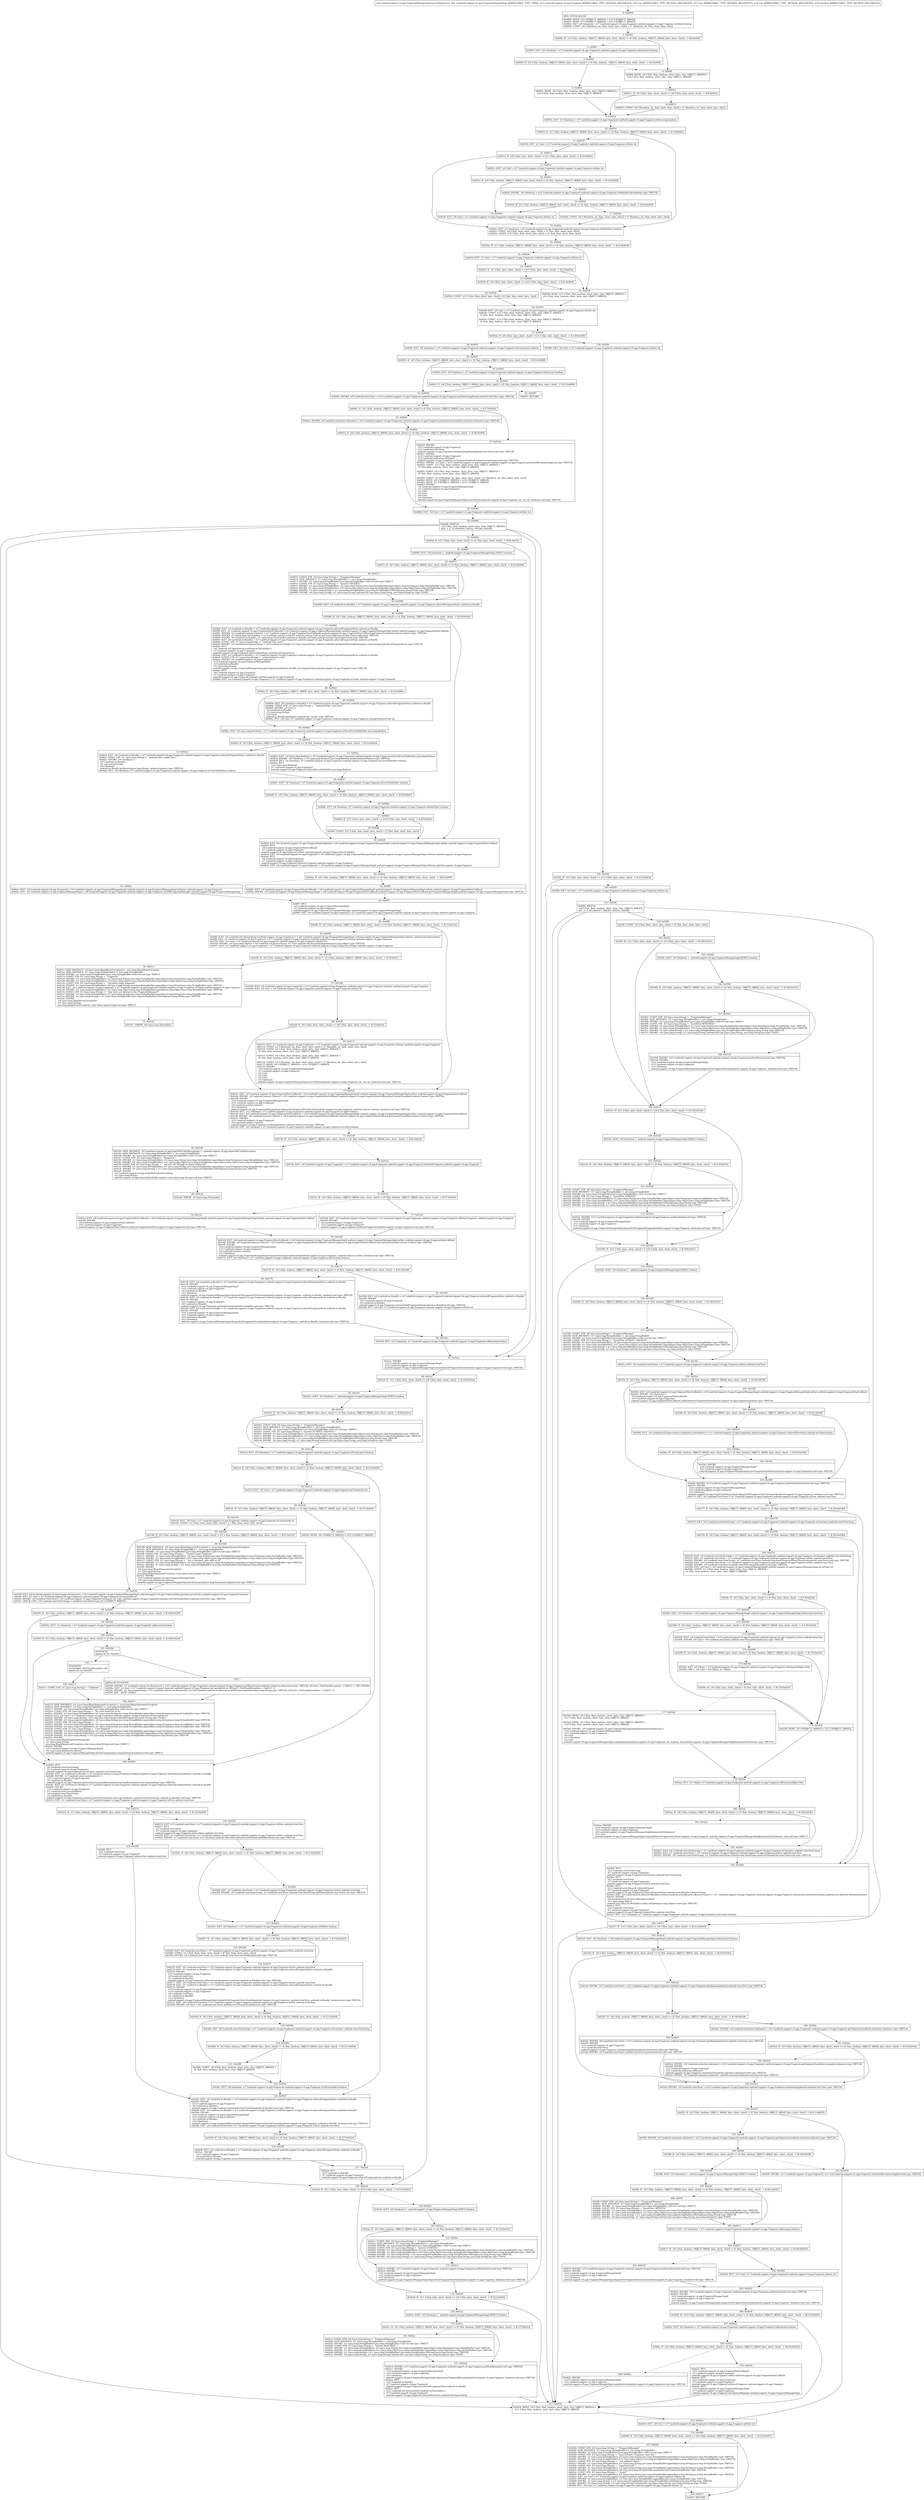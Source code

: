 digraph "CFG forandroid.support.v4.app.FragmentManagerImpl.moveToState(Landroid\/support\/v4\/app\/Fragment;IIIZ)V" {
Node_0 [shape=record,label="{0\:\ 0x0000|MTH_ENTER_BLOCK\l|0x0000: MOVE  (r6 I:?[OBJECT, ARRAY]) = (r14 I:?[OBJECT, ARRAY]) \l0x0001: MOVE  (r7 I:?[OBJECT, ARRAY]) = (r15 I:?[OBJECT, ARRAY]) \l0x0002: IGET  (r0 I:boolean) = (r7 I:android.support.v4.app.Fragment) android.support.v4.app.Fragment.mAdded boolean \l0x0004: CONST  (r8 I:?[boolean, int, float, short, byte, char]) = (1 ?[boolean, int, float, short, byte, char]) \l}"];
Node_1 [shape=record,label="{1\:\ 0x0005|0x0005: IF  (r0 I:?[int, boolean, OBJECT, ARRAY, byte, short, char]) == (0 ?[int, boolean, OBJECT, ARRAY, byte, short, char])  \-\> B:6:0x000f \l}"];
Node_2 [shape=record,label="{2\:\ 0x0007|0x0007: IGET  (r0 I:boolean) = (r7 I:android.support.v4.app.Fragment) android.support.v4.app.Fragment.mDetached boolean \l}"];
Node_3 [shape=record,label="{3\:\ 0x0009|0x0009: IF  (r0 I:?[int, boolean, OBJECT, ARRAY, byte, short, char]) == (0 ?[int, boolean, OBJECT, ARRAY, byte, short, char])  \-\> B:5:0x000c \l}"];
Node_5 [shape=record,label="{5\:\ 0x000c|0x000c: MOVE  (r0 I:?[int, float, boolean, short, byte, char, OBJECT, ARRAY]) = \l  (r16 I:?[int, float, boolean, short, byte, char, OBJECT, ARRAY])\l \l}"];
Node_6 [shape=record,label="{6\:\ 0x000f|0x000f: MOVE  (r0 I:?[int, float, boolean, short, byte, char, OBJECT, ARRAY]) = \l  (r16 I:?[int, float, boolean, short, byte, char, OBJECT, ARRAY])\l \l}"];
Node_7 [shape=record,label="{7\:\ 0x0011|0x0011: IF  (r0 I:?[int, byte, short, char]) \<= (r8 I:?[int, byte, short, char])  \-\> B:9:0x0014 \l}"];
Node_8 [shape=record,label="{8\:\ 0x0013|0x0013: CONST  (r0 I:?[boolean, int, float, short, byte, char]) = (1 ?[boolean, int, float, short, byte, char]) \l}"];
Node_9 [shape=record,label="{9\:\ 0x0014|0x0014: IGET  (r1 I:boolean) = (r7 I:android.support.v4.app.Fragment) android.support.v4.app.Fragment.mRemoving boolean \l}"];
Node_10 [shape=record,label="{10\:\ 0x0016|0x0016: IF  (r1 I:?[int, boolean, OBJECT, ARRAY, byte, short, char]) == (0 ?[int, boolean, OBJECT, ARRAY, byte, short, char])  \-\> B:19:0x002a \l}"];
Node_11 [shape=record,label="{11\:\ 0x0018|0x0018: IGET  (r1 I:int) = (r7 I:android.support.v4.app.Fragment) android.support.v4.app.Fragment.mState int \l}"];
Node_12 [shape=record,label="{12\:\ 0x001a|0x001a: IF  (r0 I:?[int, byte, short, char]) \<= (r1 I:?[int, byte, short, char])  \-\> B:19:0x002a \l}"];
Node_13 [shape=record,label="{13\:\ 0x001c|0x001c: IGET  (r0 I:int) = (r7 I:android.support.v4.app.Fragment) android.support.v4.app.Fragment.mState int \l}"];
Node_14 [shape=record,label="{14\:\ 0x001e|0x001e: IF  (r0 I:?[int, boolean, OBJECT, ARRAY, byte, short, char]) != (0 ?[int, boolean, OBJECT, ARRAY, byte, short, char])  \-\> B:18:0x0028 \l}"];
Node_15 [shape=record,label="{15\:\ 0x0020|0x0020: INVOKE  (r0 I:boolean) = (r15 I:android.support.v4.app.Fragment) android.support.v4.app.Fragment.isInBackStack():boolean type: VIRTUAL \l}"];
Node_16 [shape=record,label="{16\:\ 0x0024|0x0024: IF  (r0 I:?[int, boolean, OBJECT, ARRAY, byte, short, char]) == (0 ?[int, boolean, OBJECT, ARRAY, byte, short, char])  \-\> B:18:0x0028 \l}"];
Node_17 [shape=record,label="{17\:\ 0x0026|0x0026: CONST  (r0 I:?[boolean, int, float, short, byte, char]) = (1 ?[boolean, int, float, short, byte, char]) \l}"];
Node_18 [shape=record,label="{18\:\ 0x0028|0x0028: IGET  (r0 I:int) = (r7 I:android.support.v4.app.Fragment) android.support.v4.app.Fragment.mState int \l}"];
Node_19 [shape=record,label="{19\:\ 0x002a|0x002a: IGET  (r1 I:boolean) = (r7 I:android.support.v4.app.Fragment) android.support.v4.app.Fragment.mDeferStart boolean \l0x002c: CONST  (r9 I:?[int, float, short, byte, char]) = (3 ?[int, float, short, byte, char]) \l0x002d: CONST  (r10 I:?[int, float, short, byte, char]) = (2 ?[int, float, short, byte, char]) \l}"];
Node_20 [shape=record,label="{20\:\ 0x002e|0x002e: IF  (r1 I:?[int, boolean, OBJECT, ARRAY, byte, short, char]) == (0 ?[int, boolean, OBJECT, ARRAY, byte, short, char])  \-\> B:25:0x0038 \l}"];
Node_21 [shape=record,label="{21\:\ 0x0030|0x0030: IGET  (r1 I:int) = (r7 I:android.support.v4.app.Fragment) android.support.v4.app.Fragment.mState int \l}"];
Node_22 [shape=record,label="{22\:\ 0x0032|0x0032: IF  (r1 I:?[int, byte, short, char]) \>= (r9 I:?[int, byte, short, char])  \-\> B:25:0x0038 \l}"];
Node_23 [shape=record,label="{23\:\ 0x0034|0x0034: IF  (r0 I:?[int, byte, short, char]) \<= (r10 I:?[int, byte, short, char])  \-\> B:25:0x0038 \l}"];
Node_24 [shape=record,label="{24\:\ 0x0036|0x0036: CONST  (r11 I:?[int, float, short, byte, char]) = (2 ?[int, float, short, byte, char]) \l}"];
Node_25 [shape=record,label="{25\:\ 0x0038|0x0038: MOVE  (r11 I:?[int, float, boolean, short, byte, char, OBJECT, ARRAY]) = \l  (r0 I:?[int, float, boolean, short, byte, char, OBJECT, ARRAY])\l \l}"];
Node_26 [shape=record,label="{26\:\ 0x0039|0x0039: IGET  (r0 I:int) = (r7 I:android.support.v4.app.Fragment) android.support.v4.app.Fragment.mState int \l0x003b: CONST  (r12 I:?[int, float, boolean, short, byte, char, OBJECT, ARRAY]) = \l  (0 ?[int, float, boolean, short, byte, char, OBJECT, ARRAY])\l \l0x003c: CONST  (r13 I:?[int, float, boolean, short, byte, char, OBJECT, ARRAY]) = \l  (0 ?[int, float, boolean, short, byte, char, OBJECT, ARRAY])\l \l}"];
Node_27 [shape=record,label="{27\:\ 0x003d|0x003d: IF  (r0 I:?[int, byte, short, char]) \> (r11 I:?[int, byte, short, char])  \-\> B:138:0x02f0 \l}"];
Node_28 [shape=record,label="{28\:\ 0x003f|0x003f: IGET  (r0 I:boolean) = (r7 I:android.support.v4.app.Fragment) android.support.v4.app.Fragment.mFromLayout boolean \l}"];
Node_29 [shape=record,label="{29\:\ 0x0041|0x0041: IF  (r0 I:?[int, boolean, OBJECT, ARRAY, byte, short, char]) == (0 ?[int, boolean, OBJECT, ARRAY, byte, short, char])  \-\> B:33:0x0048 \l}"];
Node_30 [shape=record,label="{30\:\ 0x0043|0x0043: IGET  (r0 I:boolean) = (r7 I:android.support.v4.app.Fragment) android.support.v4.app.Fragment.mInLayout boolean \l}"];
Node_31 [shape=record,label="{31\:\ 0x0045|0x0045: IF  (r0 I:?[int, boolean, OBJECT, ARRAY, byte, short, char]) != (0 ?[int, boolean, OBJECT, ARRAY, byte, short, char])  \-\> B:33:0x0048 \l}"];
Node_32 [shape=record,label="{32\:\ 0x0047|0x0047: RETURN   \l}"];
Node_33 [shape=record,label="{33\:\ 0x0048|0x0048: INVOKE  (r0 I:android.view.View) = (r15 I:android.support.v4.app.Fragment) android.support.v4.app.Fragment.getAnimatingAway():android.view.View type: VIRTUAL \l}"];
Node_34 [shape=record,label="{34\:\ 0x004c|0x004c: IF  (r0 I:?[int, boolean, OBJECT, ARRAY, byte, short, char]) != (0 ?[int, boolean, OBJECT, ARRAY, byte, short, char])  \-\> B:37:0x0054 \l}"];
Node_35 [shape=record,label="{35\:\ 0x004e|0x004e: INVOKE  (r0 I:android.animation.Animator) = (r15 I:android.support.v4.app.Fragment) android.support.v4.app.Fragment.getAnimator():android.animation.Animator type: VIRTUAL \l}"];
Node_36 [shape=record,label="{36\:\ 0x0052|0x0052: IF  (r0 I:?[int, boolean, OBJECT, ARRAY, byte, short, char]) == (0 ?[int, boolean, OBJECT, ARRAY, byte, short, char])  \-\> B:38:0x0066 \l}"];
Node_37 [shape=record,label="{37\:\ 0x0054|0x0054: INVOKE  \l  (r15 I:android.support.v4.app.Fragment)\l  (r12 I:android.view.View)\l android.support.v4.app.Fragment.setAnimatingAway(android.view.View):void type: VIRTUAL \l0x0057: INVOKE  \l  (r15 I:android.support.v4.app.Fragment)\l  (r12 I:android.animation.Animator)\l android.support.v4.app.Fragment.setAnimator(android.animation.Animator):void type: VIRTUAL \l0x005a: INVOKE  (r2 I:int) = (r15 I:android.support.v4.app.Fragment) android.support.v4.app.Fragment.getStateAfterAnimating():int type: VIRTUAL \l0x005e: CONST  (r3 I:?[int, float, boolean, short, byte, char, OBJECT, ARRAY]) = \l  (0 ?[int, float, boolean, short, byte, char, OBJECT, ARRAY])\l \l0x005f: CONST  (r4 I:?[int, float, boolean, short, byte, char, OBJECT, ARRAY]) = \l  (0 ?[int, float, boolean, short, byte, char, OBJECT, ARRAY])\l \l0x0060: CONST  (r5 I:?[boolean, int, float, short, byte, char]) = (1 ?[boolean, int, float, short, byte, char]) \l0x0061: MOVE  (r0 I:?[OBJECT, ARRAY]) = (r14 I:?[OBJECT, ARRAY]) \l0x0062: MOVE  (r1 I:?[OBJECT, ARRAY]) = (r15 I:?[OBJECT, ARRAY]) \l0x0063: INVOKE  \l  (r0 I:android.support.v4.app.FragmentManagerImpl)\l  (r1 I:android.support.v4.app.Fragment)\l  (r2 I:int)\l  (r3 I:int)\l  (r4 I:int)\l  (r5 I:boolean)\l android.support.v4.app.FragmentManagerImpl.moveToState(android.support.v4.app.Fragment, int, int, int, boolean):void type: VIRTUAL \l}"];
Node_38 [shape=record,label="{38\:\ 0x0066|0x0066: IGET  (r0 I:int) = (r7 I:android.support.v4.app.Fragment) android.support.v4.app.Fragment.mState int \l}"];
Node_39 [shape=record,label="{39\:\ 0x0068|0x0068: SWITCH  \l  (r0 I:?[int, float, boolean, short, byte, char, OBJECT, ARRAY])\l k:[0, 1, 2, 3] t:[0x006d, 0x01ac, 0x02a6, 0x02c8] \l}"];
Node_41 [shape=record,label="{41\:\ 0x006d|0x006d: IF  (r11 I:?[int, byte, short, char]) \<= (0 ?[int, byte, short, char])  \-\> B:85:0x01ac \l}"];
Node_42 [shape=record,label="{42\:\ 0x006f|0x006f: SGET  (r0 I:boolean) =  android.support.v4.app.FragmentManagerImpl.DEBUG boolean \l}"];
Node_43 [shape=record,label="{43\:\ 0x0071|0x0071: IF  (r0 I:?[int, boolean, OBJECT, ARRAY, byte, short, char]) == (0 ?[int, boolean, OBJECT, ARRAY, byte, short, char])  \-\> B:45:0x0089 \l}"];
Node_44 [shape=record,label="{44\:\ 0x0073|0x0073: CONST_STR  (r0 I:java.lang.String) =  \"FragmentManager\" \l0x0075: NEW_INSTANCE  (r1 I:java.lang.StringBuilder) =  java.lang.StringBuilder \l0x0077: INVOKE  (r1 I:java.lang.StringBuilder) java.lang.StringBuilder.\<init\>():void type: DIRECT \l0x007a: CONST_STR  (r2 I:java.lang.String) =  \"moveto CREATED: \" \l0x007c: INVOKE  (r1 I:java.lang.StringBuilder), (r2 I:java.lang.String) java.lang.StringBuilder.append(java.lang.String):java.lang.StringBuilder type: VIRTUAL \l0x007f: INVOKE  (r1 I:java.lang.StringBuilder), (r15 I:java.lang.Object) java.lang.StringBuilder.append(java.lang.Object):java.lang.StringBuilder type: VIRTUAL \l0x0082: INVOKE  (r1 I:java.lang.String) = (r1 I:java.lang.StringBuilder) java.lang.StringBuilder.toString():java.lang.String type: VIRTUAL \l0x0086: INVOKE  (r0 I:java.lang.String), (r1 I:java.lang.String) android.util.Log.v(java.lang.String, java.lang.String):int type: STATIC \l}"];
Node_45 [shape=record,label="{45\:\ 0x0089|0x0089: IGET  (r0 I:android.os.Bundle) = (r7 I:android.support.v4.app.Fragment) android.support.v4.app.Fragment.mSavedFragmentState android.os.Bundle \l}"];
Node_46 [shape=record,label="{46\:\ 0x008b|0x008b: IF  (r0 I:?[int, boolean, OBJECT, ARRAY, byte, short, char]) == (0 ?[int, boolean, OBJECT, ARRAY, byte, short, char])  \-\> B:59:0x00e0 \l}"];
Node_47 [shape=record,label="{47\:\ 0x008d|0x008d: IGET  (r0 I:android.os.Bundle) = (r7 I:android.support.v4.app.Fragment) android.support.v4.app.Fragment.mSavedFragmentState android.os.Bundle \l0x008f: IGET  (r1 I:android.support.v4.app.FragmentHostCallback) = (r6 I:android.support.v4.app.FragmentManagerImpl) android.support.v4.app.FragmentManagerImpl.mHost android.support.v4.app.FragmentHostCallback \l0x0091: INVOKE  (r1 I:android.content.Context) = (r1 I:android.support.v4.app.FragmentHostCallback) android.support.v4.app.FragmentHostCallback.getContext():android.content.Context type: VIRTUAL \l0x0095: INVOKE  (r1 I:java.lang.ClassLoader) = (r1 I:android.content.Context) android.content.Context.getClassLoader():java.lang.ClassLoader type: VIRTUAL \l0x0099: INVOKE  (r0 I:android.os.Bundle), (r1 I:java.lang.ClassLoader) android.os.Bundle.setClassLoader(java.lang.ClassLoader):void type: VIRTUAL \l0x009c: IGET  (r0 I:android.os.Bundle) = (r7 I:android.support.v4.app.Fragment) android.support.v4.app.Fragment.mSavedFragmentState android.os.Bundle \l0x009e: CONST_STR  (r1 I:java.lang.String) =  \"android:view_state\" \l0x00a0: INVOKE  (r0 I:android.util.SparseArray) = (r0 I:android.os.Bundle), (r1 I:java.lang.String) android.os.Bundle.getSparseParcelableArray(java.lang.String):android.util.SparseArray type: VIRTUAL \l0x00a4: IPUT  \l  (r0 I:android.util.SparseArray\<android.os.Parcelable\>)\l  (r7 I:android.support.v4.app.Fragment)\l android.support.v4.app.Fragment.mSavedViewState android.util.SparseArray \l0x00a6: IGET  (r0 I:android.os.Bundle) = (r7 I:android.support.v4.app.Fragment) android.support.v4.app.Fragment.mSavedFragmentState android.os.Bundle \l0x00a8: CONST_STR  (r1 I:java.lang.String) =  \"android:target_state\" \l0x00aa: INVOKE  (r0 I:android.support.v4.app.Fragment) = \l  (r14 I:android.support.v4.app.FragmentManagerImpl)\l  (r0 I:android.os.Bundle)\l  (r1 I:java.lang.String)\l android.support.v4.app.FragmentManagerImpl.getFragment(android.os.Bundle, java.lang.String):android.support.v4.app.Fragment type: VIRTUAL \l0x00ae: IPUT  \l  (r0 I:android.support.v4.app.Fragment)\l  (r7 I:android.support.v4.app.Fragment)\l android.support.v4.app.Fragment.mTarget android.support.v4.app.Fragment \l0x00b0: IGET  (r0 I:android.support.v4.app.Fragment) = (r7 I:android.support.v4.app.Fragment) android.support.v4.app.Fragment.mTarget android.support.v4.app.Fragment \l}"];
Node_48 [shape=record,label="{48\:\ 0x00b2|0x00b2: IF  (r0 I:?[int, boolean, OBJECT, ARRAY, byte, short, char]) == (0 ?[int, boolean, OBJECT, ARRAY, byte, short, char])  \-\> B:50:0x00be \l}"];
Node_49 [shape=record,label="{49\:\ 0x00b4|0x00b4: IGET  (r0 I:android.os.Bundle) = (r7 I:android.support.v4.app.Fragment) android.support.v4.app.Fragment.mSavedFragmentState android.os.Bundle \l0x00b6: CONST_STR  (r1 I:java.lang.String) =  \"android:target_req_state\" \l0x00b8: INVOKE  (r0 I:int) = \l  (r0 I:android.os.Bundle)\l  (r1 I:java.lang.String)\l  (r13 I:int)\l android.os.Bundle.getInt(java.lang.String, int):int type: VIRTUAL \l0x00bc: IPUT  (r0 I:int), (r7 I:android.support.v4.app.Fragment) android.support.v4.app.Fragment.mTargetRequestCode int \l}"];
Node_50 [shape=record,label="{50\:\ 0x00be|0x00be: IGET  (r0 I:java.lang.Boolean) = (r7 I:android.support.v4.app.Fragment) android.support.v4.app.Fragment.mSavedUserVisibleHint java.lang.Boolean \l}"];
Node_51 [shape=record,label="{51\:\ 0x00c0|0x00c0: IF  (r0 I:?[int, boolean, OBJECT, ARRAY, byte, short, char]) == (0 ?[int, boolean, OBJECT, ARRAY, byte, short, char])  \-\> B:53:0x00cd \l}"];
Node_52 [shape=record,label="{52\:\ 0x00c2|0x00c2: IGET  (r0 I:java.lang.Boolean) = (r7 I:android.support.v4.app.Fragment) android.support.v4.app.Fragment.mSavedUserVisibleHint java.lang.Boolean \l0x00c4: INVOKE  (r0 I:boolean) = (r0 I:java.lang.Boolean) java.lang.Boolean.booleanValue():boolean type: VIRTUAL \l0x00c8: IPUT  (r0 I:boolean), (r7 I:android.support.v4.app.Fragment) android.support.v4.app.Fragment.mUserVisibleHint boolean \l0x00ca: IPUT  \l  (r12 I:java.lang.Boolean)\l  (r7 I:android.support.v4.app.Fragment)\l android.support.v4.app.Fragment.mSavedUserVisibleHint java.lang.Boolean \l}"];
Node_53 [shape=record,label="{53\:\ 0x00cd|0x00cd: IGET  (r0 I:android.os.Bundle) = (r7 I:android.support.v4.app.Fragment) android.support.v4.app.Fragment.mSavedFragmentState android.os.Bundle \l0x00cf: CONST_STR  (r1 I:java.lang.String) =  \"android:user_visible_hint\" \l0x00d1: INVOKE  (r0 I:boolean) = \l  (r0 I:android.os.Bundle)\l  (r1 I:java.lang.String)\l  (r8 I:boolean)\l android.os.Bundle.getBoolean(java.lang.String, boolean):boolean type: VIRTUAL \l0x00d5: IPUT  (r0 I:boolean), (r7 I:android.support.v4.app.Fragment) android.support.v4.app.Fragment.mUserVisibleHint boolean \l}"];
Node_54 [shape=record,label="{54\:\ 0x00d7|0x00d7: IGET  (r0 I:boolean) = (r7 I:android.support.v4.app.Fragment) android.support.v4.app.Fragment.mUserVisibleHint boolean \l}"];
Node_55 [shape=record,label="{55\:\ 0x00d9|0x00d9: IF  (r0 I:?[int, boolean, OBJECT, ARRAY, byte, short, char]) != (0 ?[int, boolean, OBJECT, ARRAY, byte, short, char])  \-\> B:59:0x00e0 \l}"];
Node_56 [shape=record,label="{56\:\ 0x00db|0x00db: IPUT  (r8 I:boolean), (r7 I:android.support.v4.app.Fragment) android.support.v4.app.Fragment.mDeferStart boolean \l}"];
Node_57 [shape=record,label="{57\:\ 0x00dd|0x00dd: IF  (r11 I:?[int, byte, short, char]) \<= (r10 I:?[int, byte, short, char])  \-\> B:59:0x00e0 \l}"];
Node_58 [shape=record,label="{58\:\ 0x00df|0x00df: CONST  (r11 I:?[int, float, short, byte, char]) = (2 ?[int, float, short, byte, char]) \l}"];
Node_59 [shape=record,label="{59\:\ 0x00e0|0x00e0: IGET  (r0 I:android.support.v4.app.FragmentHostCallback) = (r6 I:android.support.v4.app.FragmentManagerImpl) android.support.v4.app.FragmentManagerImpl.mHost android.support.v4.app.FragmentHostCallback \l0x00e2: IPUT  \l  (r0 I:android.support.v4.app.FragmentHostCallback)\l  (r7 I:android.support.v4.app.Fragment)\l android.support.v4.app.Fragment.mHost android.support.v4.app.FragmentHostCallback \l0x00e4: IGET  (r0 I:android.support.v4.app.Fragment) = (r6 I:android.support.v4.app.FragmentManagerImpl) android.support.v4.app.FragmentManagerImpl.mParent android.support.v4.app.Fragment \l0x00e6: IPUT  \l  (r0 I:android.support.v4.app.Fragment)\l  (r7 I:android.support.v4.app.Fragment)\l android.support.v4.app.Fragment.mParentFragment android.support.v4.app.Fragment \l0x00e8: IGET  (r0 I:android.support.v4.app.Fragment) = (r6 I:android.support.v4.app.FragmentManagerImpl) android.support.v4.app.FragmentManagerImpl.mParent android.support.v4.app.Fragment \l}"];
Node_60 [shape=record,label="{60\:\ 0x00ea|0x00ea: IF  (r0 I:?[int, boolean, OBJECT, ARRAY, byte, short, char]) == (0 ?[int, boolean, OBJECT, ARRAY, byte, short, char])  \-\> B:62:0x00f1 \l}"];
Node_61 [shape=record,label="{61\:\ 0x00ec|0x00ec: IGET  (r0 I:android.support.v4.app.Fragment) = (r6 I:android.support.v4.app.FragmentManagerImpl) android.support.v4.app.FragmentManagerImpl.mParent android.support.v4.app.Fragment \l0x00ee: IGET  (r0 I:android.support.v4.app.FragmentManagerImpl) = (r0 I:android.support.v4.app.Fragment) android.support.v4.app.Fragment.mChildFragmentManager android.support.v4.app.FragmentManagerImpl \l}"];
Node_62 [shape=record,label="{62\:\ 0x00f1|0x00f1: IGET  (r0 I:android.support.v4.app.FragmentHostCallback) = (r6 I:android.support.v4.app.FragmentManagerImpl) android.support.v4.app.FragmentManagerImpl.mHost android.support.v4.app.FragmentHostCallback \l0x00f3: INVOKE  (r0 I:android.support.v4.app.FragmentManagerImpl) = (r0 I:android.support.v4.app.FragmentHostCallback) android.support.v4.app.FragmentHostCallback.getFragmentManagerImpl():android.support.v4.app.FragmentManagerImpl type: VIRTUAL \l}"];
Node_63 [shape=record,label="{63\:\ 0x00f7|0x00f7: IPUT  \l  (r0 I:android.support.v4.app.FragmentManagerImpl)\l  (r7 I:android.support.v4.app.Fragment)\l android.support.v4.app.Fragment.mFragmentManager android.support.v4.app.FragmentManagerImpl \l0x00f9: IGET  (r0 I:android.support.v4.app.Fragment) = (r7 I:android.support.v4.app.Fragment) android.support.v4.app.Fragment.mTarget android.support.v4.app.Fragment \l}"];
Node_64 [shape=record,label="{64\:\ 0x00fb|0x00fb: IF  (r0 I:?[int, boolean, OBJECT, ARRAY, byte, short, char]) == (0 ?[int, boolean, OBJECT, ARRAY, byte, short, char])  \-\> B:72:0x0142 \l}"];
Node_65 [shape=record,label="{65\:\ 0x00fd|0x00fd: IGET  (r0 I:android.util.SparseArray\<android.support.v4.app.Fragment\>) = (r6 I:android.support.v4.app.FragmentManagerImpl) android.support.v4.app.FragmentManagerImpl.mActive android.util.SparseArray \l0x00ff: IGET  (r1 I:android.support.v4.app.Fragment) = (r7 I:android.support.v4.app.Fragment) android.support.v4.app.Fragment.mTarget android.support.v4.app.Fragment \l0x0101: IGET  (r1 I:int) = (r1 I:android.support.v4.app.Fragment) android.support.v4.app.Fragment.mIndex int \l0x0103: INVOKE  (r0 I:java.lang.Object) = (r0 I:android.util.SparseArray), (r1 I:int) android.util.SparseArray.get(int):java.lang.Object type: VIRTUAL \l0x0107: IGET  (r1 I:android.support.v4.app.Fragment) = (r7 I:android.support.v4.app.Fragment) android.support.v4.app.Fragment.mTarget android.support.v4.app.Fragment \l}"];
Node_66 [shape=record,label="{66\:\ 0x0109|0x0109: IF  (r0 I:?[int, boolean, OBJECT, ARRAY, byte, short, char]) != (r1 I:?[int, boolean, OBJECT, ARRAY, byte, short, char])  \-\> B:70:0x011c \l}"];
Node_67 [shape=record,label="{67\:\ 0x010b|0x010b: IGET  (r0 I:android.support.v4.app.Fragment) = (r7 I:android.support.v4.app.Fragment) android.support.v4.app.Fragment.mTarget android.support.v4.app.Fragment \l0x010d: IGET  (r0 I:int) = (r0 I:android.support.v4.app.Fragment) android.support.v4.app.Fragment.mState int \l}"];
Node_68 [shape=record,label="{68\:\ 0x010f|0x010f: IF  (r0 I:?[int, byte, short, char]) \>= (r8 I:?[int, byte, short, char])  \-\> B:72:0x0142 \l}"];
Node_69 [shape=record,label="{69\:\ 0x0111|0x0111: IGET  (r1 I:android.support.v4.app.Fragment) = (r7 I:android.support.v4.app.Fragment) android.support.v4.app.Fragment.mTarget android.support.v4.app.Fragment \l0x0113: CONST  (r2 I:?[boolean, int, float, short, byte, char]) = (1 ?[boolean, int, float, short, byte, char]) \l0x0114: CONST  (r3 I:?[int, float, boolean, short, byte, char, OBJECT, ARRAY]) = \l  (0 ?[int, float, boolean, short, byte, char, OBJECT, ARRAY])\l \l0x0115: CONST  (r4 I:?[int, float, boolean, short, byte, char, OBJECT, ARRAY]) = \l  (0 ?[int, float, boolean, short, byte, char, OBJECT, ARRAY])\l \l0x0116: CONST  (r5 I:?[boolean, int, float, short, byte, char]) = (1 ?[boolean, int, float, short, byte, char]) \l0x0117: MOVE  (r0 I:?[OBJECT, ARRAY]) = (r14 I:?[OBJECT, ARRAY]) \l0x0118: INVOKE  \l  (r0 I:android.support.v4.app.FragmentManagerImpl)\l  (r1 I:android.support.v4.app.Fragment)\l  (r2 I:int)\l  (r3 I:int)\l  (r4 I:int)\l  (r5 I:boolean)\l android.support.v4.app.FragmentManagerImpl.moveToState(android.support.v4.app.Fragment, int, int, int, boolean):void type: VIRTUAL \l}"];
Node_70 [shape=record,label="{70\:\ 0x011c|0x011c: NEW_INSTANCE  (r0 I:java.lang.IllegalStateException) =  java.lang.IllegalStateException \l0x011e: NEW_INSTANCE  (r1 I:java.lang.StringBuilder) =  java.lang.StringBuilder \l0x0120: INVOKE  (r1 I:java.lang.StringBuilder) java.lang.StringBuilder.\<init\>():void type: DIRECT \l0x0123: CONST_STR  (r2 I:java.lang.String) =  \"Fragment \" \l0x0125: INVOKE  (r1 I:java.lang.StringBuilder), (r2 I:java.lang.String) java.lang.StringBuilder.append(java.lang.String):java.lang.StringBuilder type: VIRTUAL \l0x0128: INVOKE  (r1 I:java.lang.StringBuilder), (r15 I:java.lang.Object) java.lang.StringBuilder.append(java.lang.Object):java.lang.StringBuilder type: VIRTUAL \l0x012b: CONST_STR  (r2 I:java.lang.String) =  \" declared target fragment \" \l0x012d: INVOKE  (r1 I:java.lang.StringBuilder), (r2 I:java.lang.String) java.lang.StringBuilder.append(java.lang.String):java.lang.StringBuilder type: VIRTUAL \l0x0130: IGET  (r2 I:android.support.v4.app.Fragment) = (r7 I:android.support.v4.app.Fragment) android.support.v4.app.Fragment.mTarget android.support.v4.app.Fragment \l0x0132: INVOKE  (r1 I:java.lang.StringBuilder), (r2 I:java.lang.Object) java.lang.StringBuilder.append(java.lang.Object):java.lang.StringBuilder type: VIRTUAL \l0x0135: CONST_STR  (r2 I:java.lang.String) =  \" that does not belong to this FragmentManager!\" \l0x0137: INVOKE  (r1 I:java.lang.StringBuilder), (r2 I:java.lang.String) java.lang.StringBuilder.append(java.lang.String):java.lang.StringBuilder type: VIRTUAL \l0x013a: INVOKE  (r1 I:java.lang.String) = (r1 I:java.lang.StringBuilder) java.lang.StringBuilder.toString():java.lang.String type: VIRTUAL \l0x013e: INVOKE  \l  (r0 I:java.lang.IllegalStateException)\l  (r1 I:java.lang.String)\l java.lang.IllegalStateException.\<init\>(java.lang.String):void type: DIRECT \l}"];
Node_71 [shape=record,label="{71\:\ 0x0141|0x0141: THROW  (r0 I:java.lang.Throwable) \l}"];
Node_72 [shape=record,label="{72\:\ 0x0142|0x0142: IGET  (r0 I:android.support.v4.app.FragmentHostCallback) = (r6 I:android.support.v4.app.FragmentManagerImpl) android.support.v4.app.FragmentManagerImpl.mHost android.support.v4.app.FragmentHostCallback \l0x0144: INVOKE  (r0 I:android.content.Context) = (r0 I:android.support.v4.app.FragmentHostCallback) android.support.v4.app.FragmentHostCallback.getContext():android.content.Context type: VIRTUAL \l0x0148: INVOKE  \l  (r14 I:android.support.v4.app.FragmentManagerImpl)\l  (r15 I:android.support.v4.app.Fragment)\l  (r0 I:android.content.Context)\l  (r13 I:boolean)\l android.support.v4.app.FragmentManagerImpl.dispatchOnFragmentPreAttached(android.support.v4.app.Fragment, android.content.Context, boolean):void type: VIRTUAL \l0x014b: IPUT  (r13 I:boolean), (r7 I:android.support.v4.app.Fragment) android.support.v4.app.Fragment.mCalled boolean \l0x014d: IGET  (r0 I:android.support.v4.app.FragmentHostCallback) = (r6 I:android.support.v4.app.FragmentManagerImpl) android.support.v4.app.FragmentManagerImpl.mHost android.support.v4.app.FragmentHostCallback \l0x014f: INVOKE  (r0 I:android.content.Context) = (r0 I:android.support.v4.app.FragmentHostCallback) android.support.v4.app.FragmentHostCallback.getContext():android.content.Context type: VIRTUAL \l0x0153: INVOKE  \l  (r15 I:android.support.v4.app.Fragment)\l  (r0 I:android.content.Context)\l android.support.v4.app.Fragment.onAttach(android.content.Context):void type: VIRTUAL \l0x0156: IGET  (r0 I:boolean) = (r7 I:android.support.v4.app.Fragment) android.support.v4.app.Fragment.mCalled boolean \l}"];
Node_73 [shape=record,label="{73\:\ 0x0158|0x0158: IF  (r0 I:?[int, boolean, OBJECT, ARRAY, byte, short, char]) == (0 ?[int, boolean, OBJECT, ARRAY, byte, short, char])  \-\> B:83:0x0190 \l}"];
Node_74 [shape=record,label="{74\:\ 0x015a|0x015a: IGET  (r0 I:android.support.v4.app.Fragment) = (r7 I:android.support.v4.app.Fragment) android.support.v4.app.Fragment.mParentFragment android.support.v4.app.Fragment \l}"];
Node_75 [shape=record,label="{75\:\ 0x015c|0x015c: IF  (r0 I:?[int, boolean, OBJECT, ARRAY, byte, short, char]) != (0 ?[int, boolean, OBJECT, ARRAY, byte, short, char])  \-\> B:77:0x0164 \l}"];
Node_76 [shape=record,label="{76\:\ 0x015e|0x015e: IGET  (r0 I:android.support.v4.app.FragmentHostCallback) = (r6 I:android.support.v4.app.FragmentManagerImpl) android.support.v4.app.FragmentManagerImpl.mHost android.support.v4.app.FragmentHostCallback \l0x0160: INVOKE  \l  (r0 I:android.support.v4.app.FragmentHostCallback)\l  (r15 I:android.support.v4.app.Fragment)\l android.support.v4.app.FragmentHostCallback.onAttachFragment(android.support.v4.app.Fragment):void type: VIRTUAL \l}"];
Node_77 [shape=record,label="{77\:\ 0x0164|0x0164: IGET  (r0 I:android.support.v4.app.Fragment) = (r7 I:android.support.v4.app.Fragment) android.support.v4.app.Fragment.mParentFragment android.support.v4.app.Fragment \l0x0166: INVOKE  \l  (r0 I:android.support.v4.app.Fragment)\l  (r15 I:android.support.v4.app.Fragment)\l android.support.v4.app.Fragment.onAttachFragment(android.support.v4.app.Fragment):void type: VIRTUAL \l}"];
Node_78 [shape=record,label="{78\:\ 0x0169|0x0169: IGET  (r0 I:android.support.v4.app.FragmentHostCallback) = (r6 I:android.support.v4.app.FragmentManagerImpl) android.support.v4.app.FragmentManagerImpl.mHost android.support.v4.app.FragmentHostCallback \l0x016b: INVOKE  (r0 I:android.content.Context) = (r0 I:android.support.v4.app.FragmentHostCallback) android.support.v4.app.FragmentHostCallback.getContext():android.content.Context type: VIRTUAL \l0x016f: INVOKE  \l  (r14 I:android.support.v4.app.FragmentManagerImpl)\l  (r15 I:android.support.v4.app.Fragment)\l  (r0 I:android.content.Context)\l  (r13 I:boolean)\l android.support.v4.app.FragmentManagerImpl.dispatchOnFragmentAttached(android.support.v4.app.Fragment, android.content.Context, boolean):void type: VIRTUAL \l0x0172: IGET  (r0 I:boolean) = (r7 I:android.support.v4.app.Fragment) android.support.v4.app.Fragment.mIsCreated boolean \l}"];
Node_79 [shape=record,label="{79\:\ 0x0174|0x0174: IF  (r0 I:?[int, boolean, OBJECT, ARRAY, byte, short, char]) != (0 ?[int, boolean, OBJECT, ARRAY, byte, short, char])  \-\> B:81:0x0186 \l}"];
Node_80 [shape=record,label="{80\:\ 0x0176|0x0176: IGET  (r0 I:android.os.Bundle) = (r7 I:android.support.v4.app.Fragment) android.support.v4.app.Fragment.mSavedFragmentState android.os.Bundle \l0x0178: INVOKE  \l  (r14 I:android.support.v4.app.FragmentManagerImpl)\l  (r15 I:android.support.v4.app.Fragment)\l  (r0 I:android.os.Bundle)\l  (r13 I:boolean)\l android.support.v4.app.FragmentManagerImpl.dispatchOnFragmentPreCreated(android.support.v4.app.Fragment, android.os.Bundle, boolean):void type: VIRTUAL \l0x017b: IGET  (r0 I:android.os.Bundle) = (r7 I:android.support.v4.app.Fragment) android.support.v4.app.Fragment.mSavedFragmentState android.os.Bundle \l0x017d: INVOKE  \l  (r15 I:android.support.v4.app.Fragment)\l  (r0 I:android.os.Bundle)\l android.support.v4.app.Fragment.performCreate(android.os.Bundle):void type: VIRTUAL \l0x0180: IGET  (r0 I:android.os.Bundle) = (r7 I:android.support.v4.app.Fragment) android.support.v4.app.Fragment.mSavedFragmentState android.os.Bundle \l0x0182: INVOKE  \l  (r14 I:android.support.v4.app.FragmentManagerImpl)\l  (r15 I:android.support.v4.app.Fragment)\l  (r0 I:android.os.Bundle)\l  (r13 I:boolean)\l android.support.v4.app.FragmentManagerImpl.dispatchOnFragmentCreated(android.support.v4.app.Fragment, android.os.Bundle, boolean):void type: VIRTUAL \l}"];
Node_81 [shape=record,label="{81\:\ 0x0186|0x0186: IGET  (r0 I:android.os.Bundle) = (r7 I:android.support.v4.app.Fragment) android.support.v4.app.Fragment.mSavedFragmentState android.os.Bundle \l0x0188: INVOKE  \l  (r15 I:android.support.v4.app.Fragment)\l  (r0 I:android.os.Bundle)\l android.support.v4.app.Fragment.restoreChildFragmentState(android.os.Bundle):void type: VIRTUAL \l0x018b: IPUT  (r8 I:int), (r7 I:android.support.v4.app.Fragment) android.support.v4.app.Fragment.mState int \l}"];
Node_82 [shape=record,label="{82\:\ 0x018d|0x018d: IPUT  (r13 I:boolean), (r7 I:android.support.v4.app.Fragment) android.support.v4.app.Fragment.mRetaining boolean \l}"];
Node_83 [shape=record,label="{83\:\ 0x0190|0x0190: NEW_INSTANCE  (r0 I:android.support.v4.app.SuperNotCalledException) =  android.support.v4.app.SuperNotCalledException \l0x0192: NEW_INSTANCE  (r1 I:java.lang.StringBuilder) =  java.lang.StringBuilder \l0x0194: INVOKE  (r1 I:java.lang.StringBuilder) java.lang.StringBuilder.\<init\>():void type: DIRECT \l0x0197: CONST_STR  (r2 I:java.lang.String) =  \"Fragment \" \l0x0199: INVOKE  (r1 I:java.lang.StringBuilder), (r2 I:java.lang.String) java.lang.StringBuilder.append(java.lang.String):java.lang.StringBuilder type: VIRTUAL \l0x019c: INVOKE  (r1 I:java.lang.StringBuilder), (r15 I:java.lang.Object) java.lang.StringBuilder.append(java.lang.Object):java.lang.StringBuilder type: VIRTUAL \l0x019f: CONST_STR  (r2 I:java.lang.String) =  \" did not call through to super.onAttach()\" \l0x01a1: INVOKE  (r1 I:java.lang.StringBuilder), (r2 I:java.lang.String) java.lang.StringBuilder.append(java.lang.String):java.lang.StringBuilder type: VIRTUAL \l0x01a4: INVOKE  (r1 I:java.lang.String) = (r1 I:java.lang.StringBuilder) java.lang.StringBuilder.toString():java.lang.String type: VIRTUAL \l0x01a8: INVOKE  \l  (r0 I:android.support.v4.app.SuperNotCalledException)\l  (r1 I:java.lang.String)\l android.support.v4.app.SuperNotCalledException.\<init\>(java.lang.String):void type: DIRECT \l}"];
Node_84 [shape=record,label="{84\:\ 0x01ab|0x01ab: THROW  (r0 I:java.lang.Throwable) \l}"];
Node_85 [shape=record,label="{85\:\ 0x01ac|0x01ac: INVOKE  \l  (r14 I:android.support.v4.app.FragmentManagerImpl)\l  (r15 I:android.support.v4.app.Fragment)\l android.support.v4.app.FragmentManagerImpl.ensureInflatedFragmentView(android.support.v4.app.Fragment):void type: VIRTUAL \l}"];
Node_86 [shape=record,label="{86\:\ 0x01af|0x01af: IF  (r11 I:?[int, byte, short, char]) \<= (r8 I:?[int, byte, short, char])  \-\> B:128:0x02a6 \l}"];
Node_87 [shape=record,label="{87\:\ 0x01b1|0x01b1: SGET  (r0 I:boolean) =  android.support.v4.app.FragmentManagerImpl.DEBUG boolean \l}"];
Node_88 [shape=record,label="{88\:\ 0x01b3|0x01b3: IF  (r0 I:?[int, boolean, OBJECT, ARRAY, byte, short, char]) == (0 ?[int, boolean, OBJECT, ARRAY, byte, short, char])  \-\> B:90:0x01cb \l}"];
Node_89 [shape=record,label="{89\:\ 0x01b5|0x01b5: CONST_STR  (r0 I:java.lang.String) =  \"FragmentManager\" \l0x01b7: NEW_INSTANCE  (r1 I:java.lang.StringBuilder) =  java.lang.StringBuilder \l0x01b9: INVOKE  (r1 I:java.lang.StringBuilder) java.lang.StringBuilder.\<init\>():void type: DIRECT \l0x01bc: CONST_STR  (r2 I:java.lang.String) =  \"moveto ACTIVITY_CREATED: \" \l0x01be: INVOKE  (r1 I:java.lang.StringBuilder), (r2 I:java.lang.String) java.lang.StringBuilder.append(java.lang.String):java.lang.StringBuilder type: VIRTUAL \l0x01c1: INVOKE  (r1 I:java.lang.StringBuilder), (r15 I:java.lang.Object) java.lang.StringBuilder.append(java.lang.Object):java.lang.StringBuilder type: VIRTUAL \l0x01c4: INVOKE  (r1 I:java.lang.String) = (r1 I:java.lang.StringBuilder) java.lang.StringBuilder.toString():java.lang.String type: VIRTUAL \l0x01c8: INVOKE  (r0 I:java.lang.String), (r1 I:java.lang.String) android.util.Log.v(java.lang.String, java.lang.String):int type: STATIC \l}"];
Node_90 [shape=record,label="{90\:\ 0x01cb|0x01cb: IGET  (r0 I:boolean) = (r7 I:android.support.v4.app.Fragment) android.support.v4.app.Fragment.mFromLayout boolean \l}"];
Node_91 [shape=record,label="{91\:\ 0x01cd|0x01cd: IF  (r0 I:?[int, boolean, OBJECT, ARRAY, byte, short, char]) != (0 ?[int, boolean, OBJECT, ARRAY, byte, short, char])  \-\> B:124:0x0291 \l}"];
Node_92 [shape=record,label="{92\:\ 0x01cf|0x01cf: IGET  (r0 I:int) = (r7 I:android.support.v4.app.Fragment) android.support.v4.app.Fragment.mContainerId int \l}"];
Node_93 [shape=record,label="{93\:\ 0x01d1|0x01d1: IF  (r0 I:?[int, boolean, OBJECT, ARRAY, byte, short, char]) == (0 ?[int, boolean, OBJECT, ARRAY, byte, short, char])  \-\> B:107:0x0243 \l}"];
Node_94 [shape=record,label="{94\:\ 0x01d3|0x01d3: IGET  (r0 I:int) = (r7 I:android.support.v4.app.Fragment) android.support.v4.app.Fragment.mContainerId int \l0x01d5: CONST  (r1 I:?[int, float, short, byte, char]) = (\-1 ?[int, float, short, byte, char]) \l}"];
Node_95 [shape=record,label="{95\:\ 0x01d6|0x01d6: IF  (r0 I:?[int, boolean, OBJECT, ARRAY, byte, short, char]) != (r1 I:?[int, boolean, OBJECT, ARRAY, byte, short, char])  \-\> B:97:0x01f6 \l}"];
Node_96 [shape=record,label="{96\:\ 0x01d8|0x01d8: NEW_INSTANCE  (r0 I:java.lang.IllegalArgumentException) =  java.lang.IllegalArgumentException \l0x01da: NEW_INSTANCE  (r1 I:java.lang.StringBuilder) =  java.lang.StringBuilder \l0x01dc: INVOKE  (r1 I:java.lang.StringBuilder) java.lang.StringBuilder.\<init\>():void type: DIRECT \l0x01df: CONST_STR  (r2 I:java.lang.String) =  \"Cannot create fragment \" \l0x01e1: INVOKE  (r1 I:java.lang.StringBuilder), (r2 I:java.lang.String) java.lang.StringBuilder.append(java.lang.String):java.lang.StringBuilder type: VIRTUAL \l0x01e4: INVOKE  (r1 I:java.lang.StringBuilder), (r15 I:java.lang.Object) java.lang.StringBuilder.append(java.lang.Object):java.lang.StringBuilder type: VIRTUAL \l0x01e7: CONST_STR  (r2 I:java.lang.String) =  \" for a container view with no id\" \l0x01e9: INVOKE  (r1 I:java.lang.StringBuilder), (r2 I:java.lang.String) java.lang.StringBuilder.append(java.lang.String):java.lang.StringBuilder type: VIRTUAL \l0x01ec: INVOKE  (r1 I:java.lang.String) = (r1 I:java.lang.StringBuilder) java.lang.StringBuilder.toString():java.lang.String type: VIRTUAL \l0x01f0: INVOKE  \l  (r0 I:java.lang.IllegalArgumentException)\l  (r1 I:java.lang.String)\l java.lang.IllegalArgumentException.\<init\>(java.lang.String):void type: DIRECT \l0x01f3: INVOKE  \l  (r14 I:android.support.v4.app.FragmentManagerImpl)\l  (r0 I:java.lang.RuntimeException)\l android.support.v4.app.FragmentManagerImpl.throwException(java.lang.RuntimeException):void type: DIRECT \l}"];
Node_97 [shape=record,label="{97\:\ 0x01f6|0x01f6: IGET  (r0 I:android.support.v4.app.FragmentContainer) = (r6 I:android.support.v4.app.FragmentManagerImpl) android.support.v4.app.FragmentManagerImpl.mContainer android.support.v4.app.FragmentContainer \l0x01f8: IGET  (r1 I:int) = (r7 I:android.support.v4.app.Fragment) android.support.v4.app.Fragment.mContainerId int \l0x01fa: INVOKE  (r0 I:android.view.View) = (r0 I:android.support.v4.app.FragmentContainer), (r1 I:int) android.support.v4.app.FragmentContainer.onFindViewById(int):android.view.View type: VIRTUAL \l0x01fe: CHECK_CAST  (r0 I:android.view.ViewGroup) = (android.view.ViewGroup) (r0 I:?[OBJECT, ARRAY]) \l}"];
Node_98 [shape=record,label="{98\:\ 0x0200|0x0200: IF  (r0 I:?[int, boolean, OBJECT, ARRAY, byte, short, char]) != (0 ?[int, boolean, OBJECT, ARRAY, byte, short, char])  \-\> B:108:0x0244 \l}"];
Node_99 [shape=record,label="{99\:\ 0x0202|0x0202: IGET  (r1 I:boolean) = (r7 I:android.support.v4.app.Fragment) android.support.v4.app.Fragment.mRestored boolean \l}"];
Node_100 [shape=record,label="{100\:\ 0x0204|0x0204: IF  (r1 I:?[int, boolean, OBJECT, ARRAY, byte, short, char]) != (0 ?[int, boolean, OBJECT, ARRAY, byte, short, char])  \-\> B:108:0x0244 \l}"];
Node_101 [shape=record,label="{101\:\ 0x0206|SYNTHETIC\lSplitter:B:101:0x0206\l}"];
Node_102 [shape=record,label="{102\:\ ?|Splitter:B:101:0x0206\l|0x0206: INVOKE  (r1 I:android.content.res.Resources) = (r15 I:android.support.v4.app.Fragment) android.support.v4.app.Fragment.getResources():android.content.res.Resources type: VIRTUAL A[Catch:\{ NotFoundException \-\> 0x0211 \}, TRY_ENTER]\l0x020a: IGET  (r2 I:int) = (r7 I:android.support.v4.app.Fragment) android.support.v4.app.Fragment.mContainerId int A[Catch:\{ NotFoundException \-\> 0x0211 \}]\l0x020c: INVOKE  (r1 I:java.lang.String) = (r1 I:android.content.res.Resources), (r2 I:int) android.content.res.Resources.getResourceName(int):java.lang.String type: VIRTUAL A[Catch:\{ NotFoundException \-\> 0x0211 \}]\l0x020f: NOP   A[TRY_LEAVE]\l}"];
Node_104 [shape=record,label="{104\:\ 0x0211|0x0211: CONST_STR  (r1 I:java.lang.String) =  \"unknown\" \l}"];
Node_105 [shape=record,label="{105\:\ ?|SYNTHETIC\lExcHandler: NotFoundException null\lSplitter:B:101:0x0206\l}"];
Node_106 [shape=record,label="{106\:\ 0x0213|0x0213: NEW_INSTANCE  (r2 I:java.lang.IllegalArgumentException) =  java.lang.IllegalArgumentException \l0x0215: NEW_INSTANCE  (r3 I:java.lang.StringBuilder) =  java.lang.StringBuilder \l0x0217: INVOKE  (r3 I:java.lang.StringBuilder) java.lang.StringBuilder.\<init\>():void type: DIRECT \l0x021a: CONST_STR  (r4 I:java.lang.String) =  \"No view found for id 0x\" \l0x021c: INVOKE  (r3 I:java.lang.StringBuilder), (r4 I:java.lang.String) java.lang.StringBuilder.append(java.lang.String):java.lang.StringBuilder type: VIRTUAL \l0x021f: IGET  (r4 I:int) = (r7 I:android.support.v4.app.Fragment) android.support.v4.app.Fragment.mContainerId int \l0x0221: INVOKE  (r4 I:java.lang.String) = (r4 I:int) java.lang.Integer.toHexString(int):java.lang.String type: STATIC \l0x0225: INVOKE  (r3 I:java.lang.StringBuilder), (r4 I:java.lang.String) java.lang.StringBuilder.append(java.lang.String):java.lang.StringBuilder type: VIRTUAL \l0x0228: CONST_STR  (r4 I:java.lang.String) =  \" (\" \l0x022a: INVOKE  (r3 I:java.lang.StringBuilder), (r4 I:java.lang.String) java.lang.StringBuilder.append(java.lang.String):java.lang.StringBuilder type: VIRTUAL \l0x022d: INVOKE  (r3 I:java.lang.StringBuilder), (r1 I:java.lang.String) java.lang.StringBuilder.append(java.lang.String):java.lang.StringBuilder type: VIRTUAL \l0x0230: CONST_STR  (r1 I:java.lang.String) =  \") for fragment \" \l0x0232: INVOKE  (r3 I:java.lang.StringBuilder), (r1 I:java.lang.String) java.lang.StringBuilder.append(java.lang.String):java.lang.StringBuilder type: VIRTUAL \l0x0235: INVOKE  (r3 I:java.lang.StringBuilder), (r15 I:java.lang.Object) java.lang.StringBuilder.append(java.lang.Object):java.lang.StringBuilder type: VIRTUAL \l0x0238: INVOKE  (r1 I:java.lang.String) = (r3 I:java.lang.StringBuilder) java.lang.StringBuilder.toString():java.lang.String type: VIRTUAL \l0x023c: INVOKE  \l  (r2 I:java.lang.IllegalArgumentException)\l  (r1 I:java.lang.String)\l java.lang.IllegalArgumentException.\<init\>(java.lang.String):void type: DIRECT \l0x023f: INVOKE  \l  (r14 I:android.support.v4.app.FragmentManagerImpl)\l  (r2 I:java.lang.RuntimeException)\l android.support.v4.app.FragmentManagerImpl.throwException(java.lang.RuntimeException):void type: DIRECT \l}"];
Node_107 [shape=record,label="{107\:\ 0x0243|0x0243: MOVE  (r0 I:?[OBJECT, ARRAY]) = (r12 I:?[OBJECT, ARRAY]) \l}"];
Node_108 [shape=record,label="{108\:\ 0x0244|0x0244: IPUT  \l  (r0 I:android.view.ViewGroup)\l  (r7 I:android.support.v4.app.Fragment)\l android.support.v4.app.Fragment.mContainer android.view.ViewGroup \l0x0246: IGET  (r1 I:android.os.Bundle) = (r7 I:android.support.v4.app.Fragment) android.support.v4.app.Fragment.mSavedFragmentState android.os.Bundle \l0x0248: INVOKE  (r1 I:android.view.LayoutInflater) = \l  (r15 I:android.support.v4.app.Fragment)\l  (r1 I:android.os.Bundle)\l android.support.v4.app.Fragment.performGetLayoutInflater(android.os.Bundle):android.view.LayoutInflater type: VIRTUAL \l0x024c: IGET  (r2 I:android.os.Bundle) = (r7 I:android.support.v4.app.Fragment) android.support.v4.app.Fragment.mSavedFragmentState android.os.Bundle \l0x024e: INVOKE  \l  (r15 I:android.support.v4.app.Fragment)\l  (r1 I:android.view.LayoutInflater)\l  (r0 I:android.view.ViewGroup)\l  (r2 I:android.os.Bundle)\l android.support.v4.app.Fragment.performCreateView(android.view.LayoutInflater, android.view.ViewGroup, android.os.Bundle):void type: VIRTUAL \l0x0251: IGET  (r1 I:android.view.View) = (r7 I:android.support.v4.app.Fragment) android.support.v4.app.Fragment.mView android.view.View \l}"];
Node_109 [shape=record,label="{109\:\ 0x0253|0x0253: IF  (r1 I:?[int, boolean, OBJECT, ARRAY, byte, short, char]) == (0 ?[int, boolean, OBJECT, ARRAY, byte, short, char])  \-\> B:123:0x028f \l}"];
Node_110 [shape=record,label="{110\:\ 0x0255|0x0255: IGET  (r1 I:android.view.View) = (r7 I:android.support.v4.app.Fragment) android.support.v4.app.Fragment.mView android.view.View \l0x0257: IPUT  \l  (r1 I:android.view.View)\l  (r7 I:android.support.v4.app.Fragment)\l android.support.v4.app.Fragment.mInnerView android.view.View \l0x0259: IGET  (r1 I:android.view.View) = (r7 I:android.support.v4.app.Fragment) android.support.v4.app.Fragment.mView android.view.View \l0x025b: INVOKE  (r1 I:android.view.View), (r13 I:boolean) android.view.View.setSaveFromParentEnabled(boolean):void type: VIRTUAL \l}"];
Node_111 [shape=record,label="{111\:\ 0x025e|0x025e: IF  (r0 I:?[int, boolean, OBJECT, ARRAY, byte, short, char]) == (0 ?[int, boolean, OBJECT, ARRAY, byte, short, char])  \-\> B:113:0x0265 \l}"];
Node_112 [shape=record,label="{112\:\ 0x0260|0x0260: IGET  (r1 I:android.view.View) = (r7 I:android.support.v4.app.Fragment) android.support.v4.app.Fragment.mView android.view.View \l0x0262: INVOKE  (r0 I:android.view.ViewGroup), (r1 I:android.view.View) android.view.ViewGroup.addView(android.view.View):void type: VIRTUAL \l}"];
Node_113 [shape=record,label="{113\:\ 0x0265|0x0265: IGET  (r0 I:boolean) = (r7 I:android.support.v4.app.Fragment) android.support.v4.app.Fragment.mHidden boolean \l}"];
Node_114 [shape=record,label="{114\:\ 0x0267|0x0267: IF  (r0 I:?[int, boolean, OBJECT, ARRAY, byte, short, char]) == (0 ?[int, boolean, OBJECT, ARRAY, byte, short, char])  \-\> B:116:0x0270 \l}"];
Node_115 [shape=record,label="{115\:\ 0x0269|0x0269: IGET  (r0 I:android.view.View) = (r7 I:android.support.v4.app.Fragment) android.support.v4.app.Fragment.mView android.view.View \l0x026b: CONST  (r1 I:?[int, float, short, byte, char]) = (8 ?[int, float, short, byte, char]) \l0x026d: INVOKE  (r0 I:android.view.View), (r1 I:int) android.view.View.setVisibility(int):void type: VIRTUAL \l}"];
Node_116 [shape=record,label="{116\:\ 0x0270|0x0270: IGET  (r0 I:android.view.View) = (r7 I:android.support.v4.app.Fragment) android.support.v4.app.Fragment.mView android.view.View \l0x0272: IGET  (r1 I:android.os.Bundle) = (r7 I:android.support.v4.app.Fragment) android.support.v4.app.Fragment.mSavedFragmentState android.os.Bundle \l0x0274: INVOKE  \l  (r15 I:android.support.v4.app.Fragment)\l  (r0 I:android.view.View)\l  (r1 I:android.os.Bundle)\l android.support.v4.app.Fragment.onViewCreated(android.view.View, android.os.Bundle):void type: VIRTUAL \l0x0277: IGET  (r0 I:android.view.View) = (r7 I:android.support.v4.app.Fragment) android.support.v4.app.Fragment.mView android.view.View \l0x0279: IGET  (r1 I:android.os.Bundle) = (r7 I:android.support.v4.app.Fragment) android.support.v4.app.Fragment.mSavedFragmentState android.os.Bundle \l0x027b: INVOKE  \l  (r14 I:android.support.v4.app.FragmentManagerImpl)\l  (r15 I:android.support.v4.app.Fragment)\l  (r0 I:android.view.View)\l  (r1 I:android.os.Bundle)\l  (r13 I:boolean)\l android.support.v4.app.FragmentManagerImpl.dispatchOnFragmentViewCreated(android.support.v4.app.Fragment, android.view.View, android.os.Bundle, boolean):void type: VIRTUAL \l0x027e: IGET  (r0 I:android.view.View) = (r7 I:android.support.v4.app.Fragment) android.support.v4.app.Fragment.mView android.view.View \l0x0280: INVOKE  (r0 I:int) = (r0 I:android.view.View) android.view.View.getVisibility():int type: VIRTUAL \l}"];
Node_117 [shape=record,label="{117\:\ 0x0284|0x0284: IF  (r0 I:?[int, boolean, OBJECT, ARRAY, byte, short, char]) != (0 ?[int, boolean, OBJECT, ARRAY, byte, short, char])  \-\> B:121:0x028b \l}"];
Node_118 [shape=record,label="{118\:\ 0x0286|0x0286: IGET  (r0 I:android.view.ViewGroup) = (r7 I:android.support.v4.app.Fragment) android.support.v4.app.Fragment.mContainer android.view.ViewGroup \l}"];
Node_119 [shape=record,label="{119\:\ 0x0288|0x0288: IF  (r0 I:?[int, boolean, OBJECT, ARRAY, byte, short, char]) == (0 ?[int, boolean, OBJECT, ARRAY, byte, short, char])  \-\> B:121:0x028b \l}"];
Node_121 [shape=record,label="{121\:\ 0x028b|0x028b: CONST  (r8 I:?[int, float, boolean, short, byte, char, OBJECT, ARRAY]) = \l  (0 ?[int, float, boolean, short, byte, char, OBJECT, ARRAY])\l \l}"];
Node_122 [shape=record,label="{122\:\ 0x028c|0x028c: IPUT  (r8 I:boolean), (r7 I:android.support.v4.app.Fragment) android.support.v4.app.Fragment.mIsNewlyAdded boolean \l}"];
Node_123 [shape=record,label="{123\:\ 0x028f|0x028f: IPUT  \l  (r12 I:android.view.View)\l  (r7 I:android.support.v4.app.Fragment)\l android.support.v4.app.Fragment.mInnerView android.view.View \l}"];
Node_124 [shape=record,label="{124\:\ 0x0291|0x0291: IGET  (r0 I:android.os.Bundle) = (r7 I:android.support.v4.app.Fragment) android.support.v4.app.Fragment.mSavedFragmentState android.os.Bundle \l0x0293: INVOKE  \l  (r15 I:android.support.v4.app.Fragment)\l  (r0 I:android.os.Bundle)\l android.support.v4.app.Fragment.performActivityCreated(android.os.Bundle):void type: VIRTUAL \l0x0296: IGET  (r0 I:android.os.Bundle) = (r7 I:android.support.v4.app.Fragment) android.support.v4.app.Fragment.mSavedFragmentState android.os.Bundle \l0x0298: INVOKE  \l  (r14 I:android.support.v4.app.FragmentManagerImpl)\l  (r15 I:android.support.v4.app.Fragment)\l  (r0 I:android.os.Bundle)\l  (r13 I:boolean)\l android.support.v4.app.FragmentManagerImpl.dispatchOnFragmentActivityCreated(android.support.v4.app.Fragment, android.os.Bundle, boolean):void type: VIRTUAL \l0x029b: IGET  (r0 I:android.view.View) = (r7 I:android.support.v4.app.Fragment) android.support.v4.app.Fragment.mView android.view.View \l}"];
Node_125 [shape=record,label="{125\:\ 0x029d|0x029d: IF  (r0 I:?[int, boolean, OBJECT, ARRAY, byte, short, char]) == (0 ?[int, boolean, OBJECT, ARRAY, byte, short, char])  \-\> B:127:0x02a4 \l}"];
Node_126 [shape=record,label="{126\:\ 0x029f|0x029f: IGET  (r0 I:android.os.Bundle) = (r7 I:android.support.v4.app.Fragment) android.support.v4.app.Fragment.mSavedFragmentState android.os.Bundle \l0x02a1: INVOKE  \l  (r15 I:android.support.v4.app.Fragment)\l  (r0 I:android.os.Bundle)\l android.support.v4.app.Fragment.restoreViewState(android.os.Bundle):void type: VIRTUAL \l}"];
Node_127 [shape=record,label="{127\:\ 0x02a4|0x02a4: IPUT  \l  (r12 I:android.os.Bundle)\l  (r7 I:android.support.v4.app.Fragment)\l android.support.v4.app.Fragment.mSavedFragmentState android.os.Bundle \l}"];
Node_128 [shape=record,label="{128\:\ 0x02a6|0x02a6: IF  (r11 I:?[int, byte, short, char]) \<= (r10 I:?[int, byte, short, char])  \-\> B:133:0x02c8 \l}"];
Node_129 [shape=record,label="{129\:\ 0x02a8|0x02a8: SGET  (r0 I:boolean) =  android.support.v4.app.FragmentManagerImpl.DEBUG boolean \l}"];
Node_130 [shape=record,label="{130\:\ 0x02aa|0x02aa: IF  (r0 I:?[int, boolean, OBJECT, ARRAY, byte, short, char]) == (0 ?[int, boolean, OBJECT, ARRAY, byte, short, char])  \-\> B:132:0x02c2 \l}"];
Node_131 [shape=record,label="{131\:\ 0x02ac|0x02ac: CONST_STR  (r0 I:java.lang.String) =  \"FragmentManager\" \l0x02ae: NEW_INSTANCE  (r1 I:java.lang.StringBuilder) =  java.lang.StringBuilder \l0x02b0: INVOKE  (r1 I:java.lang.StringBuilder) java.lang.StringBuilder.\<init\>():void type: DIRECT \l0x02b3: CONST_STR  (r2 I:java.lang.String) =  \"moveto STARTED: \" \l0x02b5: INVOKE  (r1 I:java.lang.StringBuilder), (r2 I:java.lang.String) java.lang.StringBuilder.append(java.lang.String):java.lang.StringBuilder type: VIRTUAL \l0x02b8: INVOKE  (r1 I:java.lang.StringBuilder), (r15 I:java.lang.Object) java.lang.StringBuilder.append(java.lang.Object):java.lang.StringBuilder type: VIRTUAL \l0x02bb: INVOKE  (r1 I:java.lang.String) = (r1 I:java.lang.StringBuilder) java.lang.StringBuilder.toString():java.lang.String type: VIRTUAL \l0x02bf: INVOKE  (r0 I:java.lang.String), (r1 I:java.lang.String) android.util.Log.v(java.lang.String, java.lang.String):int type: STATIC \l}"];
Node_132 [shape=record,label="{132\:\ 0x02c2|0x02c2: INVOKE  (r15 I:android.support.v4.app.Fragment) android.support.v4.app.Fragment.performStart():void type: VIRTUAL \l0x02c5: INVOKE  \l  (r14 I:android.support.v4.app.FragmentManagerImpl)\l  (r15 I:android.support.v4.app.Fragment)\l  (r13 I:boolean)\l android.support.v4.app.FragmentManagerImpl.dispatchOnFragmentStarted(android.support.v4.app.Fragment, boolean):void type: VIRTUAL \l}"];
Node_133 [shape=record,label="{133\:\ 0x02c8|0x02c8: IF  (r11 I:?[int, byte, short, char]) \<= (r9 I:?[int, byte, short, char])  \-\> B:212:0x043d \l}"];
Node_134 [shape=record,label="{134\:\ 0x02ca|0x02ca: SGET  (r0 I:boolean) =  android.support.v4.app.FragmentManagerImpl.DEBUG boolean \l}"];
Node_135 [shape=record,label="{135\:\ 0x02cc|0x02cc: IF  (r0 I:?[int, boolean, OBJECT, ARRAY, byte, short, char]) == (0 ?[int, boolean, OBJECT, ARRAY, byte, short, char])  \-\> B:137:0x02e4 \l}"];
Node_136 [shape=record,label="{136\:\ 0x02ce|0x02ce: CONST_STR  (r0 I:java.lang.String) =  \"FragmentManager\" \l0x02d0: NEW_INSTANCE  (r1 I:java.lang.StringBuilder) =  java.lang.StringBuilder \l0x02d2: INVOKE  (r1 I:java.lang.StringBuilder) java.lang.StringBuilder.\<init\>():void type: DIRECT \l0x02d5: CONST_STR  (r2 I:java.lang.String) =  \"moveto RESUMED: \" \l0x02d7: INVOKE  (r1 I:java.lang.StringBuilder), (r2 I:java.lang.String) java.lang.StringBuilder.append(java.lang.String):java.lang.StringBuilder type: VIRTUAL \l0x02da: INVOKE  (r1 I:java.lang.StringBuilder), (r15 I:java.lang.Object) java.lang.StringBuilder.append(java.lang.Object):java.lang.StringBuilder type: VIRTUAL \l0x02dd: INVOKE  (r1 I:java.lang.String) = (r1 I:java.lang.StringBuilder) java.lang.StringBuilder.toString():java.lang.String type: VIRTUAL \l0x02e1: INVOKE  (r0 I:java.lang.String), (r1 I:java.lang.String) android.util.Log.v(java.lang.String, java.lang.String):int type: STATIC \l}"];
Node_137 [shape=record,label="{137\:\ 0x02e4|0x02e4: INVOKE  (r15 I:android.support.v4.app.Fragment) android.support.v4.app.Fragment.performResume():void type: VIRTUAL \l0x02e7: INVOKE  \l  (r14 I:android.support.v4.app.FragmentManagerImpl)\l  (r15 I:android.support.v4.app.Fragment)\l  (r13 I:boolean)\l android.support.v4.app.FragmentManagerImpl.dispatchOnFragmentResumed(android.support.v4.app.Fragment, boolean):void type: VIRTUAL \l0x02ea: IPUT  \l  (r12 I:android.os.Bundle)\l  (r7 I:android.support.v4.app.Fragment)\l android.support.v4.app.Fragment.mSavedFragmentState android.os.Bundle \l0x02ec: IPUT  \l  (r12 I:android.util.SparseArray\<android.os.Parcelable\>)\l  (r7 I:android.support.v4.app.Fragment)\l android.support.v4.app.Fragment.mSavedViewState android.util.SparseArray \l}"];
Node_138 [shape=record,label="{138\:\ 0x02f0|0x02f0: IGET  (r0 I:int) = (r7 I:android.support.v4.app.Fragment) android.support.v4.app.Fragment.mState int \l}"];
Node_139 [shape=record,label="{139\:\ 0x02f2|0x02f2: IF  (r0 I:?[int, byte, short, char]) \<= (r11 I:?[int, byte, short, char])  \-\> B:212:0x043d \l}"];
Node_140 [shape=record,label="{140\:\ 0x02f4|0x02f4: IGET  (r0 I:int) = (r7 I:android.support.v4.app.Fragment) android.support.v4.app.Fragment.mState int \l}"];
Node_141 [shape=record,label="{141\:\ 0x02f6|0x02f6: SWITCH  \l  (r0 I:?[int, float, boolean, short, byte, char, OBJECT, ARRAY])\l k:[1, 2, 3, 4] t:[0x03c7, 0x0340, 0x031e, 0x02fb] \l}"];
Node_143 [shape=record,label="{143\:\ 0x02fb|0x02fb: CONST  (r0 I:?[int, float, short, byte, char]) = (4 ?[int, float, short, byte, char]) \l}"];
Node_144 [shape=record,label="{144\:\ 0x02fc|0x02fc: IF  (r11 I:?[int, byte, short, char]) \>= (r0 I:?[int, byte, short, char])  \-\> B:149:0x031e \l}"];
Node_145 [shape=record,label="{145\:\ 0x02fe|0x02fe: SGET  (r0 I:boolean) =  android.support.v4.app.FragmentManagerImpl.DEBUG boolean \l}"];
Node_146 [shape=record,label="{146\:\ 0x0300|0x0300: IF  (r0 I:?[int, boolean, OBJECT, ARRAY, byte, short, char]) == (0 ?[int, boolean, OBJECT, ARRAY, byte, short, char])  \-\> B:148:0x0318 \l}"];
Node_147 [shape=record,label="{147\:\ 0x0302|0x0302: CONST_STR  (r0 I:java.lang.String) =  \"FragmentManager\" \l0x0304: NEW_INSTANCE  (r1 I:java.lang.StringBuilder) =  java.lang.StringBuilder \l0x0306: INVOKE  (r1 I:java.lang.StringBuilder) java.lang.StringBuilder.\<init\>():void type: DIRECT \l0x0309: CONST_STR  (r2 I:java.lang.String) =  \"movefrom RESUMED: \" \l0x030b: INVOKE  (r1 I:java.lang.StringBuilder), (r2 I:java.lang.String) java.lang.StringBuilder.append(java.lang.String):java.lang.StringBuilder type: VIRTUAL \l0x030e: INVOKE  (r1 I:java.lang.StringBuilder), (r15 I:java.lang.Object) java.lang.StringBuilder.append(java.lang.Object):java.lang.StringBuilder type: VIRTUAL \l0x0311: INVOKE  (r1 I:java.lang.String) = (r1 I:java.lang.StringBuilder) java.lang.StringBuilder.toString():java.lang.String type: VIRTUAL \l0x0315: INVOKE  (r0 I:java.lang.String), (r1 I:java.lang.String) android.util.Log.v(java.lang.String, java.lang.String):int type: STATIC \l}"];
Node_148 [shape=record,label="{148\:\ 0x0318|0x0318: INVOKE  (r15 I:android.support.v4.app.Fragment) android.support.v4.app.Fragment.performPause():void type: VIRTUAL \l0x031b: INVOKE  \l  (r14 I:android.support.v4.app.FragmentManagerImpl)\l  (r15 I:android.support.v4.app.Fragment)\l  (r13 I:boolean)\l android.support.v4.app.FragmentManagerImpl.dispatchOnFragmentPaused(android.support.v4.app.Fragment, boolean):void type: VIRTUAL \l}"];
Node_149 [shape=record,label="{149\:\ 0x031e|0x031e: IF  (r11 I:?[int, byte, short, char]) \>= (r9 I:?[int, byte, short, char])  \-\> B:154:0x0340 \l}"];
Node_150 [shape=record,label="{150\:\ 0x0320|0x0320: SGET  (r0 I:boolean) =  android.support.v4.app.FragmentManagerImpl.DEBUG boolean \l}"];
Node_151 [shape=record,label="{151\:\ 0x0322|0x0322: IF  (r0 I:?[int, boolean, OBJECT, ARRAY, byte, short, char]) == (0 ?[int, boolean, OBJECT, ARRAY, byte, short, char])  \-\> B:153:0x033a \l}"];
Node_152 [shape=record,label="{152\:\ 0x0324|0x0324: CONST_STR  (r0 I:java.lang.String) =  \"FragmentManager\" \l0x0326: NEW_INSTANCE  (r1 I:java.lang.StringBuilder) =  java.lang.StringBuilder \l0x0328: INVOKE  (r1 I:java.lang.StringBuilder) java.lang.StringBuilder.\<init\>():void type: DIRECT \l0x032b: CONST_STR  (r2 I:java.lang.String) =  \"movefrom STARTED: \" \l0x032d: INVOKE  (r1 I:java.lang.StringBuilder), (r2 I:java.lang.String) java.lang.StringBuilder.append(java.lang.String):java.lang.StringBuilder type: VIRTUAL \l0x0330: INVOKE  (r1 I:java.lang.StringBuilder), (r15 I:java.lang.Object) java.lang.StringBuilder.append(java.lang.Object):java.lang.StringBuilder type: VIRTUAL \l0x0333: INVOKE  (r1 I:java.lang.String) = (r1 I:java.lang.StringBuilder) java.lang.StringBuilder.toString():java.lang.String type: VIRTUAL \l0x0337: INVOKE  (r0 I:java.lang.String), (r1 I:java.lang.String) android.util.Log.v(java.lang.String, java.lang.String):int type: STATIC \l}"];
Node_153 [shape=record,label="{153\:\ 0x033a|0x033a: INVOKE  (r15 I:android.support.v4.app.Fragment) android.support.v4.app.Fragment.performStop():void type: VIRTUAL \l0x033d: INVOKE  \l  (r14 I:android.support.v4.app.FragmentManagerImpl)\l  (r15 I:android.support.v4.app.Fragment)\l  (r13 I:boolean)\l android.support.v4.app.FragmentManagerImpl.dispatchOnFragmentStopped(android.support.v4.app.Fragment, boolean):void type: VIRTUAL \l}"];
Node_154 [shape=record,label="{154\:\ 0x0340|0x0340: IF  (r11 I:?[int, byte, short, char]) \>= (r10 I:?[int, byte, short, char])  \-\> B:184:0x03c7 \l}"];
Node_155 [shape=record,label="{155\:\ 0x0342|0x0342: SGET  (r0 I:boolean) =  android.support.v4.app.FragmentManagerImpl.DEBUG boolean \l}"];
Node_156 [shape=record,label="{156\:\ 0x0344|0x0344: IF  (r0 I:?[int, boolean, OBJECT, ARRAY, byte, short, char]) == (0 ?[int, boolean, OBJECT, ARRAY, byte, short, char])  \-\> B:158:0x035c \l}"];
Node_157 [shape=record,label="{157\:\ 0x0346|0x0346: CONST_STR  (r0 I:java.lang.String) =  \"FragmentManager\" \l0x0348: NEW_INSTANCE  (r1 I:java.lang.StringBuilder) =  java.lang.StringBuilder \l0x034a: INVOKE  (r1 I:java.lang.StringBuilder) java.lang.StringBuilder.\<init\>():void type: DIRECT \l0x034d: CONST_STR  (r2 I:java.lang.String) =  \"movefrom ACTIVITY_CREATED: \" \l0x034f: INVOKE  (r1 I:java.lang.StringBuilder), (r2 I:java.lang.String) java.lang.StringBuilder.append(java.lang.String):java.lang.StringBuilder type: VIRTUAL \l0x0352: INVOKE  (r1 I:java.lang.StringBuilder), (r15 I:java.lang.Object) java.lang.StringBuilder.append(java.lang.Object):java.lang.StringBuilder type: VIRTUAL \l0x0355: INVOKE  (r1 I:java.lang.String) = (r1 I:java.lang.StringBuilder) java.lang.StringBuilder.toString():java.lang.String type: VIRTUAL \l0x0359: INVOKE  (r0 I:java.lang.String), (r1 I:java.lang.String) android.util.Log.v(java.lang.String, java.lang.String):int type: STATIC \l}"];
Node_158 [shape=record,label="{158\:\ 0x035c|0x035c: IGET  (r0 I:android.view.View) = (r7 I:android.support.v4.app.Fragment) android.support.v4.app.Fragment.mView android.view.View \l}"];
Node_159 [shape=record,label="{159\:\ 0x035e|0x035e: IF  (r0 I:?[int, boolean, OBJECT, ARRAY, byte, short, char]) == (0 ?[int, boolean, OBJECT, ARRAY, byte, short, char])  \-\> B:165:0x036f \l}"];
Node_160 [shape=record,label="{160\:\ 0x0360|0x0360: IGET  (r0 I:android.support.v4.app.FragmentHostCallback) = (r6 I:android.support.v4.app.FragmentManagerImpl) android.support.v4.app.FragmentManagerImpl.mHost android.support.v4.app.FragmentHostCallback \l0x0362: INVOKE  (r0 I:boolean) = \l  (r0 I:android.support.v4.app.FragmentHostCallback)\l  (r15 I:android.support.v4.app.Fragment)\l android.support.v4.app.FragmentHostCallback.onShouldSaveFragmentState(android.support.v4.app.Fragment):boolean type: VIRTUAL \l}"];
Node_161 [shape=record,label="{161\:\ 0x0366|0x0366: IF  (r0 I:?[int, boolean, OBJECT, ARRAY, byte, short, char]) == (0 ?[int, boolean, OBJECT, ARRAY, byte, short, char])  \-\> B:165:0x036f \l}"];
Node_162 [shape=record,label="{162\:\ 0x0368|0x0368: IGET  (r0 I:android.util.SparseArray\<android.os.Parcelable\>) = (r7 I:android.support.v4.app.Fragment) android.support.v4.app.Fragment.mSavedViewState android.util.SparseArray \l}"];
Node_163 [shape=record,label="{163\:\ 0x036a|0x036a: IF  (r0 I:?[int, boolean, OBJECT, ARRAY, byte, short, char]) != (0 ?[int, boolean, OBJECT, ARRAY, byte, short, char])  \-\> B:165:0x036f \l}"];
Node_164 [shape=record,label="{164\:\ 0x036c|0x036c: INVOKE  \l  (r14 I:android.support.v4.app.FragmentManagerImpl)\l  (r15 I:android.support.v4.app.Fragment)\l android.support.v4.app.FragmentManagerImpl.saveFragmentViewState(android.support.v4.app.Fragment):void type: VIRTUAL \l}"];
Node_165 [shape=record,label="{165\:\ 0x036f|0x036f: INVOKE  (r15 I:android.support.v4.app.Fragment) android.support.v4.app.Fragment.performDestroyView():void type: VIRTUAL \l0x0372: INVOKE  \l  (r14 I:android.support.v4.app.FragmentManagerImpl)\l  (r15 I:android.support.v4.app.Fragment)\l  (r13 I:boolean)\l android.support.v4.app.FragmentManagerImpl.dispatchOnFragmentViewDestroyed(android.support.v4.app.Fragment, boolean):void type: VIRTUAL \l0x0375: IGET  (r0 I:android.view.View) = (r7 I:android.support.v4.app.Fragment) android.support.v4.app.Fragment.mView android.view.View \l}"];
Node_166 [shape=record,label="{166\:\ 0x0377|0x0377: IF  (r0 I:?[int, boolean, OBJECT, ARRAY, byte, short, char]) == (0 ?[int, boolean, OBJECT, ARRAY, byte, short, char])  \-\> B:183:0x03b8 \l}"];
Node_167 [shape=record,label="{167\:\ 0x0379|0x0379: IGET  (r0 I:android.view.ViewGroup) = (r7 I:android.support.v4.app.Fragment) android.support.v4.app.Fragment.mContainer android.view.ViewGroup \l}"];
Node_168 [shape=record,label="{168\:\ 0x037b|0x037b: IF  (r0 I:?[int, boolean, OBJECT, ARRAY, byte, short, char]) == (0 ?[int, boolean, OBJECT, ARRAY, byte, short, char])  \-\> B:183:0x03b8 \l}"];
Node_169 [shape=record,label="{169\:\ 0x037d|0x037d: IGET  (r0 I:android.view.ViewGroup) = (r7 I:android.support.v4.app.Fragment) android.support.v4.app.Fragment.mContainer android.view.ViewGroup \l0x037f: IGET  (r1 I:android.view.View) = (r7 I:android.support.v4.app.Fragment) android.support.v4.app.Fragment.mView android.view.View \l0x0381: INVOKE  (r0 I:android.view.ViewGroup), (r1 I:android.view.View) android.view.ViewGroup.endViewTransition(android.view.View):void type: VIRTUAL \l0x0384: IGET  (r0 I:android.view.View) = (r7 I:android.support.v4.app.Fragment) android.support.v4.app.Fragment.mView android.view.View \l0x0386: INVOKE  (r0 I:android.view.View) android.view.View.clearAnimation():void type: VIRTUAL \l0x0389: IGET  (r0 I:int) = (r6 I:android.support.v4.app.FragmentManagerImpl) android.support.v4.app.FragmentManagerImpl.mCurState int \l0x038b: CONST  (r1 I:?[int, float, boolean, short, byte, char, OBJECT, ARRAY]) = \l  (0 ?[int, float, boolean, short, byte, char, OBJECT, ARRAY])\l \l}"];
Node_170 [shape=record,label="{170\:\ 0x038c|0x038c: IF  (r0 I:?[int, byte, short, char]) \<= (0 ?[int, byte, short, char])  \-\> B:178:0x03a9 \l}"];
Node_171 [shape=record,label="{171\:\ 0x038e|0x038e: IGET  (r0 I:boolean) = (r6 I:android.support.v4.app.FragmentManagerImpl) android.support.v4.app.FragmentManagerImpl.mDestroyed boolean \l}"];
Node_172 [shape=record,label="{172\:\ 0x0390|0x0390: IF  (r0 I:?[int, boolean, OBJECT, ARRAY, byte, short, char]) != (0 ?[int, boolean, OBJECT, ARRAY, byte, short, char])  \-\> B:178:0x03a9 \l}"];
Node_173 [shape=record,label="{173\:\ 0x0392|0x0392: IGET  (r0 I:android.view.View) = (r7 I:android.support.v4.app.Fragment) android.support.v4.app.Fragment.mView android.view.View \l0x0394: INVOKE  (r0 I:int) = (r0 I:android.view.View) android.view.View.getVisibility():int type: VIRTUAL \l}"];
Node_174 [shape=record,label="{174\:\ 0x0398|0x0398: IF  (r0 I:?[int, boolean, OBJECT, ARRAY, byte, short, char]) != (0 ?[int, boolean, OBJECT, ARRAY, byte, short, char])  \-\> B:178:0x03a9 \l}"];
Node_175 [shape=record,label="{175\:\ 0x039a|0x039a: IGET  (r0 I:float) = (r7 I:android.support.v4.app.Fragment) android.support.v4.app.Fragment.mPostponedAlpha float \l0x039c: CMP_L  (r0 I:int) = (r0 I:float), (r1 I:float) \l}"];
Node_176 [shape=record,label="{176\:\ 0x039e|0x039e: IF  (r0 I:?[int, byte, short, char]) \< (0 ?[int, byte, short, char])  \-\> B:178:0x03a9 \l}"];
Node_177 [shape=record,label="{177\:\ 0x03a0|0x03a0: MOVE  (r0 I:?[int, float, boolean, short, byte, char, OBJECT, ARRAY]) = \l  (r17 I:?[int, float, boolean, short, byte, char, OBJECT, ARRAY])\l \l0x03a2: MOVE  (r2 I:?[int, float, boolean, short, byte, char, OBJECT, ARRAY]) = \l  (r18 I:?[int, float, boolean, short, byte, char, OBJECT, ARRAY])\l \l0x03a4: INVOKE  (r0 I:android.support.v4.app.FragmentManagerImpl$AnimationOrAnimator) = \l  (r14 I:android.support.v4.app.FragmentManagerImpl)\l  (r15 I:android.support.v4.app.Fragment)\l  (r0 I:int)\l  (r13 I:boolean)\l  (r2 I:int)\l android.support.v4.app.FragmentManagerImpl.loadAnimation(android.support.v4.app.Fragment, int, boolean, int):android.support.v4.app.FragmentManagerImpl$AnimationOrAnimator type: VIRTUAL \l}"];
Node_178 [shape=record,label="{178\:\ 0x03a9|0x03a9: MOVE  (r0 I:?[OBJECT, ARRAY]) = (r12 I:?[OBJECT, ARRAY]) \l}"];
Node_179 [shape=record,label="{179\:\ 0x03aa|0x03aa: IPUT  (r1 I:float), (r7 I:android.support.v4.app.Fragment) android.support.v4.app.Fragment.mPostponedAlpha float \l}"];
Node_180 [shape=record,label="{180\:\ 0x03ac|0x03ac: IF  (r0 I:?[int, boolean, OBJECT, ARRAY, byte, short, char]) == (0 ?[int, boolean, OBJECT, ARRAY, byte, short, char])  \-\> B:182:0x03b1 \l}"];
Node_181 [shape=record,label="{181\:\ 0x03ae|0x03ae: INVOKE  \l  (r14 I:android.support.v4.app.FragmentManagerImpl)\l  (r15 I:android.support.v4.app.Fragment)\l  (r0 I:android.support.v4.app.FragmentManagerImpl$AnimationOrAnimator)\l  (r11 I:int)\l android.support.v4.app.FragmentManagerImpl.animateRemoveFragment(android.support.v4.app.Fragment, android.support.v4.app.FragmentManagerImpl$AnimationOrAnimator, int):void type: DIRECT \l}"];
Node_182 [shape=record,label="{182\:\ 0x03b1|0x03b1: IGET  (r0 I:android.view.ViewGroup) = (r7 I:android.support.v4.app.Fragment) android.support.v4.app.Fragment.mContainer android.view.ViewGroup \l0x03b3: IGET  (r1 I:android.view.View) = (r7 I:android.support.v4.app.Fragment) android.support.v4.app.Fragment.mView android.view.View \l0x03b5: INVOKE  (r0 I:android.view.ViewGroup), (r1 I:android.view.View) android.view.ViewGroup.removeView(android.view.View):void type: VIRTUAL \l}"];
Node_183 [shape=record,label="{183\:\ 0x03b8|0x03b8: IPUT  \l  (r12 I:android.view.ViewGroup)\l  (r7 I:android.support.v4.app.Fragment)\l android.support.v4.app.Fragment.mContainer android.view.ViewGroup \l0x03ba: IPUT  \l  (r12 I:android.view.View)\l  (r7 I:android.support.v4.app.Fragment)\l android.support.v4.app.Fragment.mView android.view.View \l0x03bc: IPUT  \l  (r12 I:android.arch.lifecycle.LifecycleOwner)\l  (r7 I:android.support.v4.app.Fragment)\l android.support.v4.app.Fragment.mViewLifecycleOwner android.arch.lifecycle.LifecycleOwner \l0x03be: IGET  (r0 I:android.arch.lifecycle.MutableLiveData\<android.arch.lifecycle.LifecycleOwner\>) = (r7 I:android.support.v4.app.Fragment) android.support.v4.app.Fragment.mViewLifecycleOwnerLiveData android.arch.lifecycle.MutableLiveData \l0x03c0: INVOKE  \l  (r0 I:android.arch.lifecycle.MutableLiveData)\l  (r12 I:java.lang.Object)\l android.arch.lifecycle.MutableLiveData.setValue(java.lang.Object):void type: VIRTUAL \l0x03c3: IPUT  \l  (r12 I:android.view.View)\l  (r7 I:android.support.v4.app.Fragment)\l android.support.v4.app.Fragment.mInnerView android.view.View \l0x03c5: IPUT  (r13 I:boolean), (r7 I:android.support.v4.app.Fragment) android.support.v4.app.Fragment.mInLayout boolean \l}"];
Node_184 [shape=record,label="{184\:\ 0x03c7|0x03c7: IF  (r11 I:?[int, byte, short, char]) \>= (r8 I:?[int, byte, short, char])  \-\> B:212:0x043d \l}"];
Node_185 [shape=record,label="{185\:\ 0x03c9|0x03c9: IGET  (r0 I:boolean) = (r6 I:android.support.v4.app.FragmentManagerImpl) android.support.v4.app.FragmentManagerImpl.mDestroyed boolean \l}"];
Node_186 [shape=record,label="{186\:\ 0x03cb|0x03cb: IF  (r0 I:?[int, boolean, OBJECT, ARRAY, byte, short, char]) == (0 ?[int, boolean, OBJECT, ARRAY, byte, short, char])  \-\> B:193:0x03ee \l}"];
Node_187 [shape=record,label="{187\:\ 0x03cd|0x03cd: INVOKE  (r0 I:android.view.View) = (r15 I:android.support.v4.app.Fragment) android.support.v4.app.Fragment.getAnimatingAway():android.view.View type: VIRTUAL \l}"];
Node_188 [shape=record,label="{188\:\ 0x03d1|0x03d1: IF  (r0 I:?[int, boolean, OBJECT, ARRAY, byte, short, char]) == (0 ?[int, boolean, OBJECT, ARRAY, byte, short, char])  \-\> B:190:0x03de \l}"];
Node_189 [shape=record,label="{189\:\ 0x03d3|0x03d3: INVOKE  (r0 I:android.view.View) = (r15 I:android.support.v4.app.Fragment) android.support.v4.app.Fragment.getAnimatingAway():android.view.View type: VIRTUAL \l0x03d7: INVOKE  \l  (r15 I:android.support.v4.app.Fragment)\l  (r12 I:android.view.View)\l android.support.v4.app.Fragment.setAnimatingAway(android.view.View):void type: VIRTUAL \l0x03da: INVOKE  (r0 I:android.view.View) android.view.View.clearAnimation():void type: VIRTUAL \l}"];
Node_190 [shape=record,label="{190\:\ 0x03de|0x03de: INVOKE  (r0 I:android.animation.Animator) = (r15 I:android.support.v4.app.Fragment) android.support.v4.app.Fragment.getAnimator():android.animation.Animator type: VIRTUAL \l}"];
Node_191 [shape=record,label="{191\:\ 0x03e2|0x03e2: IF  (r0 I:?[int, boolean, OBJECT, ARRAY, byte, short, char]) == (0 ?[int, boolean, OBJECT, ARRAY, byte, short, char])  \-\> B:193:0x03ee \l}"];
Node_192 [shape=record,label="{192\:\ 0x03e4|0x03e4: INVOKE  (r0 I:android.animation.Animator) = (r15 I:android.support.v4.app.Fragment) android.support.v4.app.Fragment.getAnimator():android.animation.Animator type: VIRTUAL \l0x03e8: INVOKE  \l  (r15 I:android.support.v4.app.Fragment)\l  (r12 I:android.animation.Animator)\l android.support.v4.app.Fragment.setAnimator(android.animation.Animator):void type: VIRTUAL \l0x03eb: INVOKE  (r0 I:android.animation.Animator) android.animation.Animator.cancel():void type: VIRTUAL \l}"];
Node_193 [shape=record,label="{193\:\ 0x03ee|0x03ee: INVOKE  (r0 I:android.view.View) = (r15 I:android.support.v4.app.Fragment) android.support.v4.app.Fragment.getAnimatingAway():android.view.View type: VIRTUAL \l}"];
Node_194 [shape=record,label="{194\:\ 0x03f2|0x03f2: IF  (r0 I:?[int, boolean, OBJECT, ARRAY, byte, short, char]) != (0 ?[int, boolean, OBJECT, ARRAY, byte, short, char])  \-\> B:211:0x0439 \l}"];
Node_195 [shape=record,label="{195\:\ 0x03f4|0x03f4: INVOKE  (r0 I:android.animation.Animator) = (r15 I:android.support.v4.app.Fragment) android.support.v4.app.Fragment.getAnimator():android.animation.Animator type: VIRTUAL \l}"];
Node_196 [shape=record,label="{196\:\ 0x03f8|0x03f8: IF  (r0 I:?[int, boolean, OBJECT, ARRAY, byte, short, char]) == (0 ?[int, boolean, OBJECT, ARRAY, byte, short, char])  \-\> B:198:0x03fb \l}"];
Node_198 [shape=record,label="{198\:\ 0x03fb|0x03fb: SGET  (r0 I:boolean) =  android.support.v4.app.FragmentManagerImpl.DEBUG boolean \l}"];
Node_199 [shape=record,label="{199\:\ 0x03fd|0x03fd: IF  (r0 I:?[int, boolean, OBJECT, ARRAY, byte, short, char]) == (0 ?[int, boolean, OBJECT, ARRAY, byte, short, char])  \-\> B:201:0x0415 \l}"];
Node_200 [shape=record,label="{200\:\ 0x03ff|0x03ff: CONST_STR  (r0 I:java.lang.String) =  \"FragmentManager\" \l0x0401: NEW_INSTANCE  (r1 I:java.lang.StringBuilder) =  java.lang.StringBuilder \l0x0403: INVOKE  (r1 I:java.lang.StringBuilder) java.lang.StringBuilder.\<init\>():void type: DIRECT \l0x0406: CONST_STR  (r2 I:java.lang.String) =  \"movefrom CREATED: \" \l0x0408: INVOKE  (r1 I:java.lang.StringBuilder), (r2 I:java.lang.String) java.lang.StringBuilder.append(java.lang.String):java.lang.StringBuilder type: VIRTUAL \l0x040b: INVOKE  (r1 I:java.lang.StringBuilder), (r15 I:java.lang.Object) java.lang.StringBuilder.append(java.lang.Object):java.lang.StringBuilder type: VIRTUAL \l0x040e: INVOKE  (r1 I:java.lang.String) = (r1 I:java.lang.StringBuilder) java.lang.StringBuilder.toString():java.lang.String type: VIRTUAL \l0x0412: INVOKE  (r0 I:java.lang.String), (r1 I:java.lang.String) android.util.Log.v(java.lang.String, java.lang.String):int type: STATIC \l}"];
Node_201 [shape=record,label="{201\:\ 0x0415|0x0415: IGET  (r0 I:boolean) = (r7 I:android.support.v4.app.Fragment) android.support.v4.app.Fragment.mRetaining boolean \l}"];
Node_202 [shape=record,label="{202\:\ 0x0417|0x0417: IF  (r0 I:?[int, boolean, OBJECT, ARRAY, byte, short, char]) != (0 ?[int, boolean, OBJECT, ARRAY, byte, short, char])  \-\> B:204:0x0420 \l}"];
Node_203 [shape=record,label="{203\:\ 0x0419|0x0419: INVOKE  (r15 I:android.support.v4.app.Fragment) android.support.v4.app.Fragment.performDestroy():void type: VIRTUAL \l0x041c: INVOKE  \l  (r14 I:android.support.v4.app.FragmentManagerImpl)\l  (r15 I:android.support.v4.app.Fragment)\l  (r13 I:boolean)\l android.support.v4.app.FragmentManagerImpl.dispatchOnFragmentDestroyed(android.support.v4.app.Fragment, boolean):void type: VIRTUAL \l}"];
Node_204 [shape=record,label="{204\:\ 0x0420|0x0420: IPUT  (r13 I:int), (r7 I:android.support.v4.app.Fragment) android.support.v4.app.Fragment.mState int \l}"];
Node_205 [shape=record,label="{205\:\ 0x0422|0x0422: INVOKE  (r15 I:android.support.v4.app.Fragment) android.support.v4.app.Fragment.performDetach():void type: VIRTUAL \l0x0425: INVOKE  \l  (r14 I:android.support.v4.app.FragmentManagerImpl)\l  (r15 I:android.support.v4.app.Fragment)\l  (r13 I:boolean)\l android.support.v4.app.FragmentManagerImpl.dispatchOnFragmentDetached(android.support.v4.app.Fragment, boolean):void type: VIRTUAL \l}"];
Node_206 [shape=record,label="{206\:\ 0x0428|0x0428: IF  (r19 I:?[int, boolean, OBJECT, ARRAY, byte, short, char]) != (0 ?[int, boolean, OBJECT, ARRAY, byte, short, char])  \-\> B:212:0x043d \l}"];
Node_207 [shape=record,label="{207\:\ 0x042a|0x042a: IGET  (r0 I:boolean) = (r7 I:android.support.v4.app.Fragment) android.support.v4.app.Fragment.mRetaining boolean \l}"];
Node_208 [shape=record,label="{208\:\ 0x042c|0x042c: IF  (r0 I:?[int, boolean, OBJECT, ARRAY, byte, short, char]) != (0 ?[int, boolean, OBJECT, ARRAY, byte, short, char])  \-\> B:210:0x0432 \l}"];
Node_209 [shape=record,label="{209\:\ 0x042e|0x042e: INVOKE  \l  (r14 I:android.support.v4.app.FragmentManagerImpl)\l  (r15 I:android.support.v4.app.Fragment)\l android.support.v4.app.FragmentManagerImpl.makeInactive(android.support.v4.app.Fragment):void type: VIRTUAL \l}"];
Node_210 [shape=record,label="{210\:\ 0x0432|0x0432: IPUT  \l  (r12 I:android.support.v4.app.FragmentHostCallback)\l  (r7 I:android.support.v4.app.Fragment)\l android.support.v4.app.Fragment.mHost android.support.v4.app.FragmentHostCallback \l0x0434: IPUT  \l  (r12 I:android.support.v4.app.Fragment)\l  (r7 I:android.support.v4.app.Fragment)\l android.support.v4.app.Fragment.mParentFragment android.support.v4.app.Fragment \l0x0436: IPUT  \l  (r12 I:android.support.v4.app.FragmentManagerImpl)\l  (r7 I:android.support.v4.app.Fragment)\l android.support.v4.app.Fragment.mFragmentManager android.support.v4.app.FragmentManagerImpl \l}"];
Node_211 [shape=record,label="{211\:\ 0x0439|0x0439: INVOKE  (r15 I:android.support.v4.app.Fragment), (r11 I:int) android.support.v4.app.Fragment.setStateAfterAnimating(int):void type: VIRTUAL \l}"];
Node_212 [shape=record,label="{212\:\ 0x043d|0x043d: MOVE  (r8 I:?[int, float, boolean, short, byte, char, OBJECT, ARRAY]) = \l  (r11 I:?[int, float, boolean, short, byte, char, OBJECT, ARRAY])\l \l}"];
Node_213 [shape=record,label="{213\:\ 0x043e|0x043e: IGET  (r0 I:int) = (r7 I:android.support.v4.app.Fragment) android.support.v4.app.Fragment.mState int \l}"];
Node_214 [shape=record,label="{214\:\ 0x0440|0x0440: IF  (r0 I:?[int, boolean, OBJECT, ARRAY, byte, short, char]) == (r8 I:?[int, boolean, OBJECT, ARRAY, byte, short, char])  \-\> B:216:0x0471 \l}"];
Node_215 [shape=record,label="{215\:\ 0x0442|0x0442: CONST_STR  (r0 I:java.lang.String) =  \"FragmentManager\" \l0x0444: NEW_INSTANCE  (r1 I:java.lang.StringBuilder) =  java.lang.StringBuilder \l0x0446: INVOKE  (r1 I:java.lang.StringBuilder) java.lang.StringBuilder.\<init\>():void type: DIRECT \l0x0449: CONST_STR  (r2 I:java.lang.String) =  \"moveToState: Fragment state for \" \l0x044b: INVOKE  (r1 I:java.lang.StringBuilder), (r2 I:java.lang.String) java.lang.StringBuilder.append(java.lang.String):java.lang.StringBuilder type: VIRTUAL \l0x044e: INVOKE  (r1 I:java.lang.StringBuilder), (r15 I:java.lang.Object) java.lang.StringBuilder.append(java.lang.Object):java.lang.StringBuilder type: VIRTUAL \l0x0451: CONST_STR  (r2 I:java.lang.String) =  \" not updated inline; \" \l0x0453: INVOKE  (r1 I:java.lang.StringBuilder), (r2 I:java.lang.String) java.lang.StringBuilder.append(java.lang.String):java.lang.StringBuilder type: VIRTUAL \l0x0456: CONST_STR  (r2 I:java.lang.String) =  \"expected state \" \l0x0458: INVOKE  (r1 I:java.lang.StringBuilder), (r2 I:java.lang.String) java.lang.StringBuilder.append(java.lang.String):java.lang.StringBuilder type: VIRTUAL \l0x045b: INVOKE  (r1 I:java.lang.StringBuilder), (r8 I:int) java.lang.StringBuilder.append(int):java.lang.StringBuilder type: VIRTUAL \l0x045e: CONST_STR  (r2 I:java.lang.String) =  \" found \" \l0x0460: INVOKE  (r1 I:java.lang.StringBuilder), (r2 I:java.lang.String) java.lang.StringBuilder.append(java.lang.String):java.lang.StringBuilder type: VIRTUAL \l0x0463: IGET  (r2 I:int) = (r7 I:android.support.v4.app.Fragment) android.support.v4.app.Fragment.mState int \l0x0465: INVOKE  (r1 I:java.lang.StringBuilder), (r2 I:int) java.lang.StringBuilder.append(int):java.lang.StringBuilder type: VIRTUAL \l0x0468: INVOKE  (r1 I:java.lang.String) = (r1 I:java.lang.StringBuilder) java.lang.StringBuilder.toString():java.lang.String type: VIRTUAL \l0x046c: INVOKE  (r0 I:java.lang.String), (r1 I:java.lang.String) android.util.Log.w(java.lang.String, java.lang.String):int type: STATIC \l0x046f: IPUT  (r8 I:int), (r7 I:android.support.v4.app.Fragment) android.support.v4.app.Fragment.mState int \l}"];
Node_216 [shape=record,label="{216\:\ 0x0471|0x0471: RETURN   \l}"];
MethodNode[shape=record,label="{void android.support.v4.app.FragmentManagerImpl.moveToState((r14 'this' I:android.support.v4.app.FragmentManagerImpl A[IMMUTABLE_TYPE, THIS]), (r15 I:android.support.v4.app.Fragment A[IMMUTABLE_TYPE, METHOD_ARGUMENT]), (r16 I:int A[IMMUTABLE_TYPE, METHOD_ARGUMENT]), (r17 I:int A[IMMUTABLE_TYPE, METHOD_ARGUMENT]), (r18 I:int A[IMMUTABLE_TYPE, METHOD_ARGUMENT]), (r19 I:boolean A[IMMUTABLE_TYPE, METHOD_ARGUMENT])) }"];
MethodNode -> Node_0;
Node_0 -> Node_1;
Node_1 -> Node_2[style=dashed];
Node_1 -> Node_6;
Node_2 -> Node_3;
Node_3 -> Node_5;
Node_3 -> Node_6[style=dashed];
Node_5 -> Node_9;
Node_6 -> Node_7;
Node_7 -> Node_8[style=dashed];
Node_7 -> Node_9;
Node_8 -> Node_9;
Node_9 -> Node_10;
Node_10 -> Node_11[style=dashed];
Node_10 -> Node_19;
Node_11 -> Node_12;
Node_12 -> Node_13[style=dashed];
Node_12 -> Node_19;
Node_13 -> Node_14;
Node_14 -> Node_15[style=dashed];
Node_14 -> Node_18;
Node_15 -> Node_16;
Node_16 -> Node_17[style=dashed];
Node_16 -> Node_18;
Node_17 -> Node_19;
Node_18 -> Node_19;
Node_19 -> Node_20;
Node_20 -> Node_21[style=dashed];
Node_20 -> Node_25;
Node_21 -> Node_22;
Node_22 -> Node_23[style=dashed];
Node_22 -> Node_25;
Node_23 -> Node_24[style=dashed];
Node_23 -> Node_25;
Node_24 -> Node_26;
Node_25 -> Node_26;
Node_26 -> Node_27;
Node_27 -> Node_28[style=dashed];
Node_27 -> Node_138;
Node_28 -> Node_29;
Node_29 -> Node_30[style=dashed];
Node_29 -> Node_33;
Node_30 -> Node_31;
Node_31 -> Node_32[style=dashed];
Node_31 -> Node_33;
Node_33 -> Node_34;
Node_34 -> Node_35[style=dashed];
Node_34 -> Node_37;
Node_35 -> Node_36;
Node_36 -> Node_37[style=dashed];
Node_36 -> Node_38;
Node_37 -> Node_38;
Node_38 -> Node_39;
Node_39 -> Node_41;
Node_39 -> Node_85;
Node_39 -> Node_128;
Node_39 -> Node_133;
Node_39 -> Node_212;
Node_41 -> Node_42[style=dashed];
Node_41 -> Node_85;
Node_42 -> Node_43;
Node_43 -> Node_44[style=dashed];
Node_43 -> Node_45;
Node_44 -> Node_45;
Node_45 -> Node_46;
Node_46 -> Node_47[style=dashed];
Node_46 -> Node_59;
Node_47 -> Node_48;
Node_48 -> Node_49[style=dashed];
Node_48 -> Node_50;
Node_49 -> Node_50;
Node_50 -> Node_51;
Node_51 -> Node_52[style=dashed];
Node_51 -> Node_53;
Node_52 -> Node_54;
Node_53 -> Node_54;
Node_54 -> Node_55;
Node_55 -> Node_56[style=dashed];
Node_55 -> Node_59;
Node_56 -> Node_57;
Node_57 -> Node_58[style=dashed];
Node_57 -> Node_59;
Node_58 -> Node_59;
Node_59 -> Node_60;
Node_60 -> Node_61[style=dashed];
Node_60 -> Node_62;
Node_61 -> Node_63;
Node_62 -> Node_63;
Node_63 -> Node_64;
Node_64 -> Node_65[style=dashed];
Node_64 -> Node_72;
Node_65 -> Node_66;
Node_66 -> Node_67[style=dashed];
Node_66 -> Node_70;
Node_67 -> Node_68;
Node_68 -> Node_69[style=dashed];
Node_68 -> Node_72;
Node_69 -> Node_72;
Node_70 -> Node_71;
Node_72 -> Node_73;
Node_73 -> Node_74[style=dashed];
Node_73 -> Node_83;
Node_74 -> Node_75;
Node_75 -> Node_76[style=dashed];
Node_75 -> Node_77;
Node_76 -> Node_78;
Node_77 -> Node_78;
Node_78 -> Node_79;
Node_79 -> Node_80[style=dashed];
Node_79 -> Node_81;
Node_80 -> Node_82;
Node_81 -> Node_82;
Node_82 -> Node_85;
Node_83 -> Node_84;
Node_85 -> Node_86;
Node_86 -> Node_87[style=dashed];
Node_86 -> Node_128;
Node_87 -> Node_88;
Node_88 -> Node_89[style=dashed];
Node_88 -> Node_90;
Node_89 -> Node_90;
Node_90 -> Node_91;
Node_91 -> Node_92[style=dashed];
Node_91 -> Node_124;
Node_92 -> Node_93;
Node_93 -> Node_94[style=dashed];
Node_93 -> Node_107;
Node_94 -> Node_95;
Node_95 -> Node_96[style=dashed];
Node_95 -> Node_97;
Node_96 -> Node_97;
Node_97 -> Node_98;
Node_98 -> Node_99[style=dashed];
Node_98 -> Node_108;
Node_99 -> Node_100;
Node_100 -> Node_101[style=dashed];
Node_100 -> Node_108;
Node_101 -> Node_102;
Node_101 -> Node_105;
Node_102 -> Node_106;
Node_104 -> Node_106;
Node_105 -> Node_104;
Node_106 -> Node_108;
Node_107 -> Node_108;
Node_108 -> Node_109;
Node_109 -> Node_110[style=dashed];
Node_109 -> Node_123;
Node_110 -> Node_111;
Node_111 -> Node_112[style=dashed];
Node_111 -> Node_113;
Node_112 -> Node_113;
Node_113 -> Node_114;
Node_114 -> Node_115[style=dashed];
Node_114 -> Node_116;
Node_115 -> Node_116;
Node_116 -> Node_117;
Node_117 -> Node_118[style=dashed];
Node_117 -> Node_121;
Node_118 -> Node_119;
Node_119 -> Node_121;
Node_119 -> Node_122[style=dashed];
Node_121 -> Node_122;
Node_122 -> Node_124;
Node_123 -> Node_124;
Node_124 -> Node_125;
Node_125 -> Node_126[style=dashed];
Node_125 -> Node_127;
Node_126 -> Node_127;
Node_127 -> Node_128;
Node_128 -> Node_129[style=dashed];
Node_128 -> Node_133;
Node_129 -> Node_130;
Node_130 -> Node_131[style=dashed];
Node_130 -> Node_132;
Node_131 -> Node_132;
Node_132 -> Node_133;
Node_133 -> Node_134[style=dashed];
Node_133 -> Node_212;
Node_134 -> Node_135;
Node_135 -> Node_136[style=dashed];
Node_135 -> Node_137;
Node_136 -> Node_137;
Node_137 -> Node_212;
Node_138 -> Node_139;
Node_139 -> Node_140[style=dashed];
Node_139 -> Node_212;
Node_140 -> Node_141;
Node_141 -> Node_143;
Node_141 -> Node_149;
Node_141 -> Node_154;
Node_141 -> Node_184;
Node_141 -> Node_212;
Node_143 -> Node_144;
Node_144 -> Node_145[style=dashed];
Node_144 -> Node_149;
Node_145 -> Node_146;
Node_146 -> Node_147[style=dashed];
Node_146 -> Node_148;
Node_147 -> Node_148;
Node_148 -> Node_149;
Node_149 -> Node_150[style=dashed];
Node_149 -> Node_154;
Node_150 -> Node_151;
Node_151 -> Node_152[style=dashed];
Node_151 -> Node_153;
Node_152 -> Node_153;
Node_153 -> Node_154;
Node_154 -> Node_155[style=dashed];
Node_154 -> Node_184;
Node_155 -> Node_156;
Node_156 -> Node_157[style=dashed];
Node_156 -> Node_158;
Node_157 -> Node_158;
Node_158 -> Node_159;
Node_159 -> Node_160[style=dashed];
Node_159 -> Node_165;
Node_160 -> Node_161;
Node_161 -> Node_162[style=dashed];
Node_161 -> Node_165;
Node_162 -> Node_163;
Node_163 -> Node_164[style=dashed];
Node_163 -> Node_165;
Node_164 -> Node_165;
Node_165 -> Node_166;
Node_166 -> Node_167[style=dashed];
Node_166 -> Node_183;
Node_167 -> Node_168;
Node_168 -> Node_169[style=dashed];
Node_168 -> Node_183;
Node_169 -> Node_170;
Node_170 -> Node_171[style=dashed];
Node_170 -> Node_178;
Node_171 -> Node_172;
Node_172 -> Node_173[style=dashed];
Node_172 -> Node_178;
Node_173 -> Node_174;
Node_174 -> Node_175[style=dashed];
Node_174 -> Node_178;
Node_175 -> Node_176;
Node_176 -> Node_177[style=dashed];
Node_176 -> Node_178;
Node_177 -> Node_179;
Node_178 -> Node_179;
Node_179 -> Node_180;
Node_180 -> Node_181[style=dashed];
Node_180 -> Node_182;
Node_181 -> Node_182;
Node_182 -> Node_183;
Node_183 -> Node_184;
Node_184 -> Node_185[style=dashed];
Node_184 -> Node_212;
Node_185 -> Node_186;
Node_186 -> Node_187[style=dashed];
Node_186 -> Node_193;
Node_187 -> Node_188;
Node_188 -> Node_189[style=dashed];
Node_188 -> Node_190;
Node_189 -> Node_193;
Node_190 -> Node_191;
Node_191 -> Node_192[style=dashed];
Node_191 -> Node_193;
Node_192 -> Node_193;
Node_193 -> Node_194;
Node_194 -> Node_195[style=dashed];
Node_194 -> Node_211;
Node_195 -> Node_196;
Node_196 -> Node_198;
Node_196 -> Node_211[style=dashed];
Node_198 -> Node_199;
Node_199 -> Node_200[style=dashed];
Node_199 -> Node_201;
Node_200 -> Node_201;
Node_201 -> Node_202;
Node_202 -> Node_203[style=dashed];
Node_202 -> Node_204;
Node_203 -> Node_205;
Node_204 -> Node_205;
Node_205 -> Node_206;
Node_206 -> Node_207[style=dashed];
Node_206 -> Node_212;
Node_207 -> Node_208;
Node_208 -> Node_209[style=dashed];
Node_208 -> Node_210;
Node_209 -> Node_212;
Node_210 -> Node_212;
Node_211 -> Node_213;
Node_212 -> Node_213;
Node_213 -> Node_214;
Node_214 -> Node_215[style=dashed];
Node_214 -> Node_216;
Node_215 -> Node_216;
}

